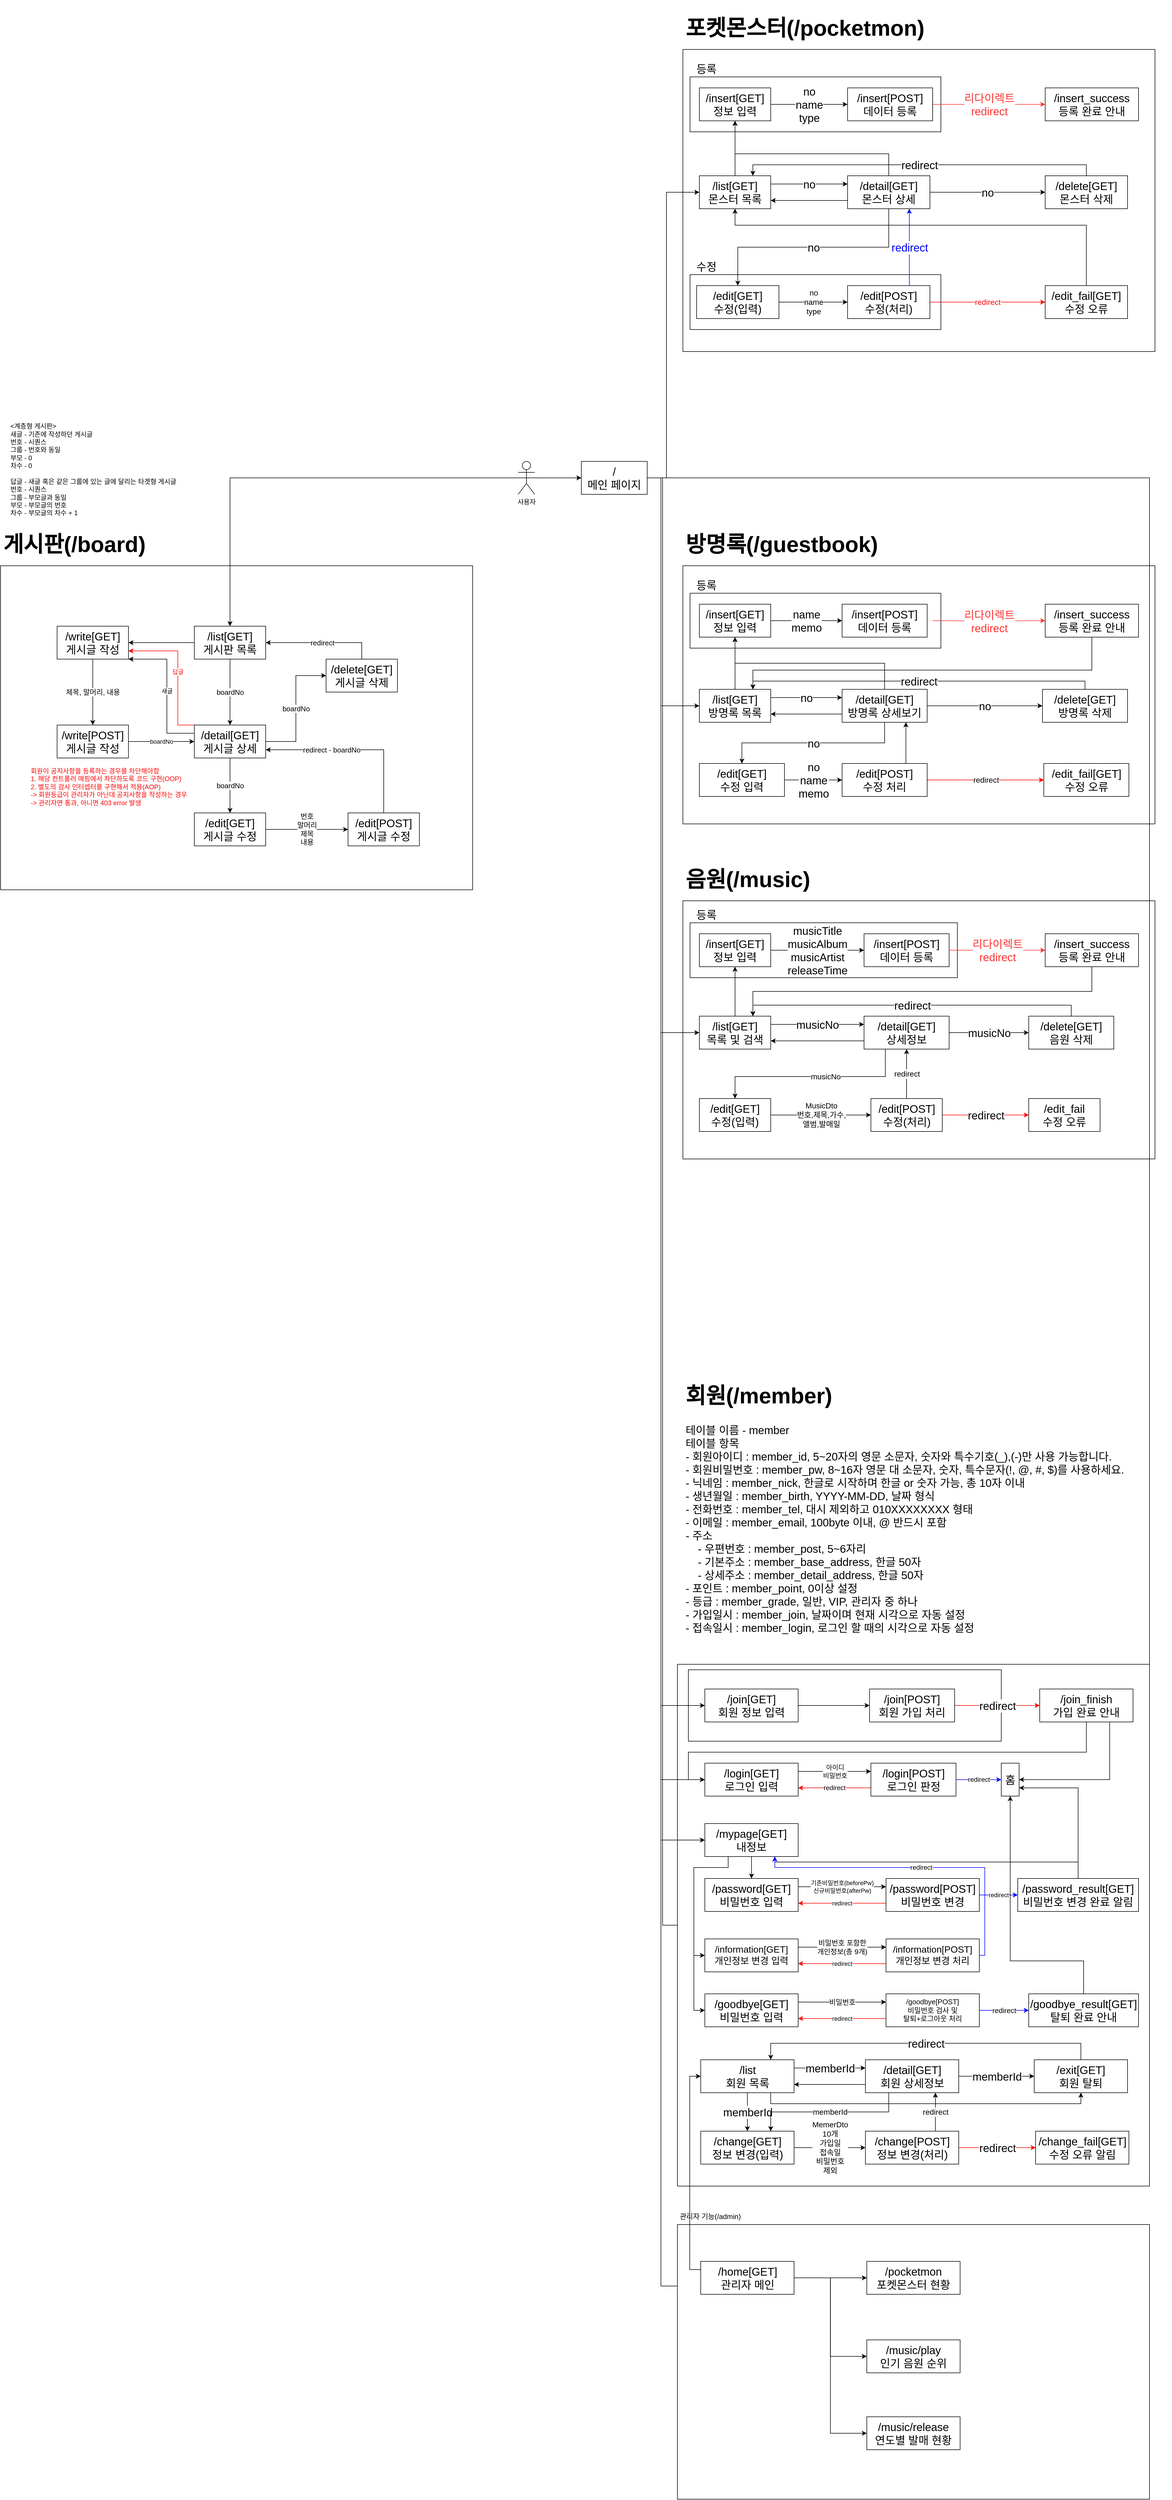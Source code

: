 <mxfile version="20.3.0" type="github" pages="3">
  <diagram id="O57XJA18-S0DsmIZMTSG" name="Flow">
    <mxGraphModel dx="2092" dy="1571" grid="1" gridSize="10" guides="1" tooltips="1" connect="1" arrows="1" fold="1" page="1" pageScale="1" pageWidth="827" pageHeight="1169" math="0" shadow="0">
      <root>
        <mxCell id="0" />
        <mxCell id="1" parent="0" />
        <mxCell id="XKzR3t1UuBaWKu46-JBd-1" value="" style="rounded=0;whiteSpace=wrap;html=1;fontSize=13;" parent="1" vertex="1">
          <mxGeometry x="-843" y="360" width="860" height="590" as="geometry" />
        </mxCell>
        <mxCell id="FwMJxgxvuYq8EWC6jKZR-33" value="" style="rounded=0;whiteSpace=wrap;html=1;fontSize=20;" parent="1" vertex="1">
          <mxGeometry x="390" y="2360" width="860" height="950" as="geometry" />
        </mxCell>
        <mxCell id="oXbdgaAhtaBAxmXEic1q-6" value="" style="rounded=0;whiteSpace=wrap;html=1;fontSize=20;" parent="1" vertex="1">
          <mxGeometry x="400" y="-580" width="860" height="550" as="geometry" />
        </mxCell>
        <mxCell id="WBeluj5auW7oqrWTnOyP-22" value="" style="rounded=0;whiteSpace=wrap;html=1;fontSize=20;" parent="1" vertex="1">
          <mxGeometry x="413" y="-170" width="457" height="100" as="geometry" />
        </mxCell>
        <mxCell id="FwMJxgxvuYq8EWC6jKZR-34" value="" style="rounded=0;whiteSpace=wrap;html=1;fontSize=20;" parent="1" vertex="1">
          <mxGeometry x="410" y="2370" width="570" height="130" as="geometry" />
        </mxCell>
        <mxCell id="FwMJxgxvuYq8EWC6jKZR-4" value="" style="rounded=0;whiteSpace=wrap;html=1;fontSize=20;" parent="1" vertex="1">
          <mxGeometry x="400" y="360" width="860" height="470" as="geometry" />
        </mxCell>
        <mxCell id="FwMJxgxvuYq8EWC6jKZR-5" value="" style="rounded=0;whiteSpace=wrap;html=1;fontSize=20;" parent="1" vertex="1">
          <mxGeometry x="413" y="410" width="457" height="100" as="geometry" />
        </mxCell>
        <mxCell id="FwMJxgxvuYq8EWC6jKZR-16" value="" style="rounded=0;whiteSpace=wrap;html=1;fontSize=20;" parent="1" vertex="1">
          <mxGeometry x="400" y="970" width="860" height="470" as="geometry" />
        </mxCell>
        <mxCell id="FwMJxgxvuYq8EWC6jKZR-17" value="" style="rounded=0;whiteSpace=wrap;html=1;fontSize=20;" parent="1" vertex="1">
          <mxGeometry x="413" y="1010" width="487" height="100" as="geometry" />
        </mxCell>
        <mxCell id="oXbdgaAhtaBAxmXEic1q-5" style="edgeStyle=orthogonalEdgeStyle;rounded=0;orthogonalLoop=1;jettySize=auto;html=1;exitX=0.5;exitY=0.5;exitDx=0;exitDy=0;exitPerimeter=0;entryX=0;entryY=0.5;entryDx=0;entryDy=0;fontSize=20;" parent="1" source="oXbdgaAhtaBAxmXEic1q-1" target="oXbdgaAhtaBAxmXEic1q-4" edge="1">
          <mxGeometry relative="1" as="geometry" />
        </mxCell>
        <mxCell id="XKzR3t1UuBaWKu46-JBd-4" style="edgeStyle=orthogonalEdgeStyle;rounded=0;orthogonalLoop=1;jettySize=auto;html=1;exitX=0.5;exitY=0.5;exitDx=0;exitDy=0;exitPerimeter=0;entryX=0.5;entryY=0;entryDx=0;entryDy=0;strokeColor=#000000;fontSize=13;" parent="1" source="oXbdgaAhtaBAxmXEic1q-1" target="XKzR3t1UuBaWKu46-JBd-3" edge="1">
          <mxGeometry relative="1" as="geometry" />
        </mxCell>
        <mxCell id="oXbdgaAhtaBAxmXEic1q-1" value="사용자" style="shape=umlActor;verticalLabelPosition=bottom;verticalAlign=top;html=1;outlineConnect=0;" parent="1" vertex="1">
          <mxGeometry x="100" y="170" width="30" height="60" as="geometry" />
        </mxCell>
        <mxCell id="oXbdgaAhtaBAxmXEic1q-9" value="" style="rounded=0;whiteSpace=wrap;html=1;fontSize=20;" parent="1" vertex="1">
          <mxGeometry x="413" y="-530" width="457" height="100" as="geometry" />
        </mxCell>
        <mxCell id="FwMJxgxvuYq8EWC6jKZR-35" style="edgeStyle=orthogonalEdgeStyle;rounded=0;orthogonalLoop=1;jettySize=auto;html=1;exitX=1;exitY=0.5;exitDx=0;exitDy=0;entryX=0;entryY=0.5;entryDx=0;entryDy=0;fontSize=20;fontColor=#000000;strokeColor=#000000;startArrow=none;" parent="1" source="FwMJxgxvuYq8EWC6jKZR-33" target="FwMJxgxvuYq8EWC6jKZR-29" edge="1">
          <mxGeometry relative="1" as="geometry">
            <Array as="points">
              <mxPoint x="1250" y="200" />
              <mxPoint x="360" y="200" />
              <mxPoint x="360" y="2435" />
            </Array>
          </mxGeometry>
        </mxCell>
        <mxCell id="tLdyOI6LnVIX3LAUtrd9-4" style="edgeStyle=orthogonalEdgeStyle;rounded=0;orthogonalLoop=1;jettySize=auto;html=1;exitX=1;exitY=0.5;exitDx=0;exitDy=0;entryX=0;entryY=0.5;entryDx=0;entryDy=0;" parent="1" source="oXbdgaAhtaBAxmXEic1q-4" target="tLdyOI6LnVIX3LAUtrd9-3" edge="1">
          <mxGeometry relative="1" as="geometry">
            <Array as="points">
              <mxPoint x="370" y="200" />
              <mxPoint x="370" y="-320" />
            </Array>
          </mxGeometry>
        </mxCell>
        <mxCell id="tLdyOI6LnVIX3LAUtrd9-6" style="edgeStyle=orthogonalEdgeStyle;rounded=0;orthogonalLoop=1;jettySize=auto;html=1;exitX=1;exitY=0.5;exitDx=0;exitDy=0;entryX=0;entryY=0.5;entryDx=0;entryDy=0;" parent="1" source="oXbdgaAhtaBAxmXEic1q-4" target="tLdyOI6LnVIX3LAUtrd9-5" edge="1">
          <mxGeometry relative="1" as="geometry">
            <Array as="points">
              <mxPoint x="360" y="200" />
              <mxPoint x="360" y="615" />
            </Array>
          </mxGeometry>
        </mxCell>
        <mxCell id="tLdyOI6LnVIX3LAUtrd9-12" style="edgeStyle=orthogonalEdgeStyle;rounded=0;orthogonalLoop=1;jettySize=auto;html=1;exitX=1;exitY=0.5;exitDx=0;exitDy=0;entryX=0;entryY=0.5;entryDx=0;entryDy=0;" parent="1" source="oXbdgaAhtaBAxmXEic1q-4" target="tLdyOI6LnVIX3LAUtrd9-11" edge="1">
          <mxGeometry relative="1" as="geometry">
            <Array as="points">
              <mxPoint x="360" y="200" />
              <mxPoint x="360" y="1210" />
            </Array>
          </mxGeometry>
        </mxCell>
        <mxCell id="xfxCMn-exnxIlFrXd_NS-2" style="edgeStyle=orthogonalEdgeStyle;rounded=0;orthogonalLoop=1;jettySize=auto;html=1;exitX=1;exitY=0.5;exitDx=0;exitDy=0;entryX=0;entryY=0.5;entryDx=0;entryDy=0;" parent="1" source="oXbdgaAhtaBAxmXEic1q-4" target="tLdyOI6LnVIX3LAUtrd9-1" edge="1">
          <mxGeometry relative="1" as="geometry">
            <Array as="points">
              <mxPoint x="360" y="200" />
              <mxPoint x="360" y="2570" />
            </Array>
          </mxGeometry>
        </mxCell>
        <mxCell id="xfxCMn-exnxIlFrXd_NS-3" style="edgeStyle=orthogonalEdgeStyle;rounded=0;orthogonalLoop=1;jettySize=auto;html=1;exitX=1;exitY=0.5;exitDx=0;exitDy=0;entryX=0;entryY=0.5;entryDx=0;entryDy=0;" parent="1" source="oXbdgaAhtaBAxmXEic1q-4" target="xfxCMn-exnxIlFrXd_NS-1" edge="1">
          <mxGeometry relative="1" as="geometry">
            <Array as="points">
              <mxPoint x="360" y="200" />
              <mxPoint x="360" y="2680" />
            </Array>
          </mxGeometry>
        </mxCell>
        <mxCell id="3MtBi7XmlANeMtxRmCWt-22" style="edgeStyle=orthogonalEdgeStyle;rounded=0;orthogonalLoop=1;jettySize=auto;html=1;exitX=1;exitY=0.5;exitDx=0;exitDy=0;entryX=0;entryY=0.75;entryDx=0;entryDy=0;strokeColor=#000000;fontSize=13;" parent="1" source="oXbdgaAhtaBAxmXEic1q-4" target="3MtBi7XmlANeMtxRmCWt-14" edge="1">
          <mxGeometry relative="1" as="geometry">
            <Array as="points">
              <mxPoint x="360" y="200" />
              <mxPoint x="360" y="3492" />
            </Array>
          </mxGeometry>
        </mxCell>
        <mxCell id="oXbdgaAhtaBAxmXEic1q-4" value="/&lt;br&gt;메인 페이지" style="rounded=0;whiteSpace=wrap;html=1;fontSize=20;" parent="1" vertex="1">
          <mxGeometry x="215" y="170" width="120" height="60" as="geometry" />
        </mxCell>
        <mxCell id="oXbdgaAhtaBAxmXEic1q-8" value="&lt;h1&gt;포켓몬스터(/pocketmon)&lt;/h1&gt;" style="text;html=1;strokeColor=none;fillColor=none;spacing=5;spacingTop=-20;whiteSpace=wrap;overflow=hidden;rounded=0;fontSize=20;" parent="1" vertex="1">
          <mxGeometry x="400" y="-660" width="560" height="80" as="geometry" />
        </mxCell>
        <mxCell id="oXbdgaAhtaBAxmXEic1q-10" value="등록" style="text;html=1;strokeColor=none;fillColor=none;align=center;verticalAlign=middle;whiteSpace=wrap;rounded=0;fontSize=20;" parent="1" vertex="1">
          <mxGeometry x="413" y="-560" width="60" height="30" as="geometry" />
        </mxCell>
        <mxCell id="oXbdgaAhtaBAxmXEic1q-14" value="no&lt;br&gt;name&lt;br&gt;type" style="edgeStyle=orthogonalEdgeStyle;rounded=0;orthogonalLoop=1;jettySize=auto;html=1;exitX=1;exitY=0.5;exitDx=0;exitDy=0;entryX=0;entryY=0.5;entryDx=0;entryDy=0;fontSize=20;" parent="1" source="oXbdgaAhtaBAxmXEic1q-12" target="oXbdgaAhtaBAxmXEic1q-13" edge="1">
          <mxGeometry relative="1" as="geometry" />
        </mxCell>
        <mxCell id="oXbdgaAhtaBAxmXEic1q-12" value="/insert[GET]&lt;br&gt;정보 입력" style="rounded=0;whiteSpace=wrap;html=1;fontSize=20;" parent="1" vertex="1">
          <mxGeometry x="430" y="-510" width="130" height="60" as="geometry" />
        </mxCell>
        <mxCell id="FwMJxgxvuYq8EWC6jKZR-2" value="리다이렉트&lt;br&gt;redirect" style="edgeStyle=orthogonalEdgeStyle;rounded=0;orthogonalLoop=1;jettySize=auto;html=1;exitX=1;exitY=0.5;exitDx=0;exitDy=0;entryX=0;entryY=0.5;entryDx=0;entryDy=0;fontSize=20;fillColor=#f8cecc;strokeColor=#FF3333;fontColor=#FF3333;" parent="1" source="oXbdgaAhtaBAxmXEic1q-13" target="FwMJxgxvuYq8EWC6jKZR-1" edge="1">
          <mxGeometry relative="1" as="geometry" />
        </mxCell>
        <mxCell id="oXbdgaAhtaBAxmXEic1q-13" value="/insert[POST]&lt;br&gt;데이터 등록" style="rounded=0;whiteSpace=wrap;html=1;fontSize=20;" parent="1" vertex="1">
          <mxGeometry x="700" y="-510" width="155" height="60" as="geometry" />
        </mxCell>
        <mxCell id="FwMJxgxvuYq8EWC6jKZR-1" value="/insert_success&lt;br&gt;등록 완료 안내" style="rounded=0;whiteSpace=wrap;html=1;fontSize=20;" parent="1" vertex="1">
          <mxGeometry x="1060" y="-510" width="170" height="60" as="geometry" />
        </mxCell>
        <mxCell id="FwMJxgxvuYq8EWC6jKZR-3" value="&lt;h1&gt;방명록(/guestbook)&lt;/h1&gt;" style="text;html=1;strokeColor=none;fillColor=none;spacing=5;spacingTop=-20;whiteSpace=wrap;overflow=hidden;rounded=0;fontSize=20;fontColor=#000000;" parent="1" vertex="1">
          <mxGeometry x="400" y="280" width="370" height="80" as="geometry" />
        </mxCell>
        <mxCell id="FwMJxgxvuYq8EWC6jKZR-6" value="등록" style="text;html=1;strokeColor=none;fillColor=none;align=center;verticalAlign=middle;whiteSpace=wrap;rounded=0;fontSize=20;" parent="1" vertex="1">
          <mxGeometry x="413" y="380" width="60" height="30" as="geometry" />
        </mxCell>
        <mxCell id="FwMJxgxvuYq8EWC6jKZR-7" value="name&lt;br&gt;memo" style="edgeStyle=orthogonalEdgeStyle;rounded=0;orthogonalLoop=1;jettySize=auto;html=1;exitX=1;exitY=0.5;exitDx=0;exitDy=0;fontSize=20;entryX=0;entryY=0.5;entryDx=0;entryDy=0;" parent="1" source="FwMJxgxvuYq8EWC6jKZR-8" target="FwMJxgxvuYq8EWC6jKZR-24" edge="1">
          <mxGeometry relative="1" as="geometry">
            <mxPoint x="700.0" y="460.0" as="targetPoint" />
          </mxGeometry>
        </mxCell>
        <mxCell id="FwMJxgxvuYq8EWC6jKZR-8" value="/insert[GET]&lt;br&gt;정보 입력" style="rounded=0;whiteSpace=wrap;html=1;fontSize=20;" parent="1" vertex="1">
          <mxGeometry x="430" y="430" width="130" height="60" as="geometry" />
        </mxCell>
        <mxCell id="FwMJxgxvuYq8EWC6jKZR-9" value="리다이렉트&lt;br&gt;redirect" style="edgeStyle=orthogonalEdgeStyle;rounded=0;orthogonalLoop=1;jettySize=auto;html=1;exitX=1;exitY=0.5;exitDx=0;exitDy=0;entryX=0;entryY=0.5;entryDx=0;entryDy=0;fontSize=20;fillColor=#f8cecc;strokeColor=#FF3333;fontColor=#FF3333;" parent="1" target="FwMJxgxvuYq8EWC6jKZR-10" edge="1">
          <mxGeometry relative="1" as="geometry">
            <mxPoint x="855" y="460.0" as="sourcePoint" />
          </mxGeometry>
        </mxCell>
        <mxCell id="tLdyOI6LnVIX3LAUtrd9-9" style="edgeStyle=orthogonalEdgeStyle;rounded=0;orthogonalLoop=1;jettySize=auto;html=1;exitX=0.5;exitY=1;exitDx=0;exitDy=0;entryX=0.75;entryY=0;entryDx=0;entryDy=0;" parent="1" source="FwMJxgxvuYq8EWC6jKZR-10" target="tLdyOI6LnVIX3LAUtrd9-5" edge="1">
          <mxGeometry relative="1" as="geometry">
            <Array as="points">
              <mxPoint x="1145" y="550" />
              <mxPoint x="528" y="550" />
            </Array>
          </mxGeometry>
        </mxCell>
        <mxCell id="FwMJxgxvuYq8EWC6jKZR-10" value="/insert_success&lt;br&gt;등록 완료 안내" style="rounded=0;whiteSpace=wrap;html=1;fontSize=20;" parent="1" vertex="1">
          <mxGeometry x="1060" y="430" width="170" height="60" as="geometry" />
        </mxCell>
        <mxCell id="FwMJxgxvuYq8EWC6jKZR-11" value="/insert[POST]&lt;br&gt;데이터 등록" style="rounded=0;whiteSpace=wrap;html=1;fontSize=20;" parent="1" vertex="1">
          <mxGeometry x="730" y="1030" width="155" height="60" as="geometry" />
        </mxCell>
        <mxCell id="FwMJxgxvuYq8EWC6jKZR-15" value="&lt;h1&gt;음원(/music)&lt;/h1&gt;" style="text;html=1;strokeColor=none;fillColor=none;spacing=5;spacingTop=-20;whiteSpace=wrap;overflow=hidden;rounded=0;fontSize=20;fontColor=#000000;" parent="1" vertex="1">
          <mxGeometry x="400" y="890" width="650" height="70" as="geometry" />
        </mxCell>
        <mxCell id="FwMJxgxvuYq8EWC6jKZR-18" value="등록" style="text;html=1;strokeColor=none;fillColor=none;align=center;verticalAlign=middle;whiteSpace=wrap;rounded=0;fontSize=20;" parent="1" vertex="1">
          <mxGeometry x="413" y="980" width="60" height="30" as="geometry" />
        </mxCell>
        <mxCell id="FwMJxgxvuYq8EWC6jKZR-19" value="musicTitle&lt;br&gt;musicAlbum&lt;br&gt;musicArtist&lt;br&gt;releaseTime" style="edgeStyle=orthogonalEdgeStyle;rounded=0;orthogonalLoop=1;jettySize=auto;html=1;exitX=1;exitY=0.5;exitDx=0;exitDy=0;fontSize=20;entryX=0;entryY=0.5;entryDx=0;entryDy=0;" parent="1" source="FwMJxgxvuYq8EWC6jKZR-20" target="FwMJxgxvuYq8EWC6jKZR-11" edge="1">
          <mxGeometry relative="1" as="geometry">
            <mxPoint x="710" y="1060" as="targetPoint" />
          </mxGeometry>
        </mxCell>
        <mxCell id="FwMJxgxvuYq8EWC6jKZR-20" value="/insert[GET]&lt;br&gt;정보 입력" style="rounded=0;whiteSpace=wrap;html=1;fontSize=20;" parent="1" vertex="1">
          <mxGeometry x="430" y="1030" width="130" height="60" as="geometry" />
        </mxCell>
        <mxCell id="FwMJxgxvuYq8EWC6jKZR-21" value="리다이렉트&lt;br&gt;redirect" style="edgeStyle=orthogonalEdgeStyle;rounded=0;orthogonalLoop=1;jettySize=auto;html=1;entryX=0;entryY=0.5;entryDx=0;entryDy=0;fontSize=20;fillColor=#f8cecc;strokeColor=#FF3333;fontColor=#FF3333;exitX=1;exitY=0.5;exitDx=0;exitDy=0;" parent="1" source="FwMJxgxvuYq8EWC6jKZR-11" target="FwMJxgxvuYq8EWC6jKZR-22" edge="1">
          <mxGeometry relative="1" as="geometry">
            <mxPoint x="900" y="1060" as="sourcePoint" />
          </mxGeometry>
        </mxCell>
        <mxCell id="tLdyOI6LnVIX3LAUtrd9-14" style="edgeStyle=orthogonalEdgeStyle;rounded=0;orthogonalLoop=1;jettySize=auto;html=1;exitX=0.5;exitY=1;exitDx=0;exitDy=0;entryX=0.75;entryY=0;entryDx=0;entryDy=0;" parent="1" source="FwMJxgxvuYq8EWC6jKZR-22" target="tLdyOI6LnVIX3LAUtrd9-11" edge="1">
          <mxGeometry relative="1" as="geometry" />
        </mxCell>
        <mxCell id="FwMJxgxvuYq8EWC6jKZR-22" value="/insert_success&lt;br&gt;등록 완료 안내" style="rounded=0;whiteSpace=wrap;html=1;fontSize=20;" parent="1" vertex="1">
          <mxGeometry x="1060" y="1030" width="170" height="60" as="geometry" />
        </mxCell>
        <mxCell id="FwMJxgxvuYq8EWC6jKZR-24" value="/insert[POST]&lt;br&gt;데이터 등록" style="rounded=0;whiteSpace=wrap;html=1;fontSize=20;" parent="1" vertex="1">
          <mxGeometry x="690" y="430" width="155" height="60" as="geometry" />
        </mxCell>
        <mxCell id="FwMJxgxvuYq8EWC6jKZR-27" value="&lt;h1&gt;회원(/member)&lt;/h1&gt;&lt;div&gt;테이블 이름 - member&lt;/div&gt;&lt;div&gt;테이블 항목&lt;/div&gt;&lt;div&gt;- 회원아이디 : member_id, 5~20자의 영문 소문자, 숫자와 특수기호(_),(-)만 사용 가능합니다.&lt;/div&gt;&lt;div&gt;- 회원비밀번호 : member_pw, 8~16자 영문 대 소문자, 숫자, 특수문자(!, @, #, $)를 사용하세요.&lt;/div&gt;&lt;div&gt;- 닉네임 : member_nick, 한글로 시작하며 한글 or 숫자 가능, 총 10자 이내&lt;/div&gt;&lt;div&gt;- 생년월일 : member_birth, YYYY-MM-DD, 날짜 형식&lt;/div&gt;&lt;div&gt;- 전화번호 : member_tel, 대시 제외하고 010XXXXXXXX 형태&lt;/div&gt;&lt;div&gt;- 이메일 : member_email, 100byte 이내, @ 반드시 포함&lt;/div&gt;&lt;div&gt;- 주소&lt;/div&gt;&lt;div&gt;&amp;nbsp; &amp;nbsp; - 우편번호 : member_post, 5~6자리&lt;/div&gt;&lt;div&gt;&amp;nbsp; &amp;nbsp; - 기본주소 : member_base_address, 한글 50자&lt;/div&gt;&lt;div&gt;&amp;nbsp; &amp;nbsp; - 상세주소 : member_detail_address, 한글 50자&lt;/div&gt;&lt;div&gt;- 포인트 : member_point, 0이상 설정&lt;/div&gt;&lt;div&gt;- 등급 : member_grade, 일반, VIP, 관리자 중 하나&lt;/div&gt;&lt;div&gt;- 가입일시 : member_join, 날짜이며 현재 시각으로 자동 설정&lt;/div&gt;&lt;div&gt;- 접속일시 : member_login, 로그인 할 때의 시각으로 자동 설정&lt;/div&gt;" style="text;html=1;strokeColor=none;fillColor=none;spacing=5;spacingTop=-20;whiteSpace=wrap;overflow=hidden;rounded=0;fontSize=20;fontColor=#000000;" parent="1" vertex="1">
          <mxGeometry x="400" y="1830" width="890" height="510" as="geometry" />
        </mxCell>
        <mxCell id="FwMJxgxvuYq8EWC6jKZR-32" value="redirect" style="edgeStyle=orthogonalEdgeStyle;rounded=0;orthogonalLoop=1;jettySize=auto;html=1;exitX=1;exitY=0.5;exitDx=0;exitDy=0;entryX=0;entryY=0.5;entryDx=0;entryDy=0;fontSize=20;fontColor=#000000;strokeColor=#FF0000;" parent="1" source="FwMJxgxvuYq8EWC6jKZR-28" target="FwMJxgxvuYq8EWC6jKZR-30" edge="1">
          <mxGeometry relative="1" as="geometry" />
        </mxCell>
        <mxCell id="FwMJxgxvuYq8EWC6jKZR-28" value="/join[POST]&lt;br&gt;회원 가입 처리" style="rounded=0;whiteSpace=wrap;html=1;fontSize=20;" parent="1" vertex="1">
          <mxGeometry x="740" y="2405" width="155" height="60" as="geometry" />
        </mxCell>
        <mxCell id="FwMJxgxvuYq8EWC6jKZR-31" style="edgeStyle=orthogonalEdgeStyle;rounded=0;orthogonalLoop=1;jettySize=auto;html=1;exitX=1;exitY=0.5;exitDx=0;exitDy=0;entryX=0;entryY=0.5;entryDx=0;entryDy=0;fontSize=20;fontColor=#000000;strokeColor=#000000;" parent="1" source="FwMJxgxvuYq8EWC6jKZR-29" target="FwMJxgxvuYq8EWC6jKZR-28" edge="1">
          <mxGeometry relative="1" as="geometry" />
        </mxCell>
        <mxCell id="FwMJxgxvuYq8EWC6jKZR-29" value="/join[GET]&lt;br&gt;회원 정보 입력" style="rounded=0;whiteSpace=wrap;html=1;fontSize=20;" parent="1" vertex="1">
          <mxGeometry x="440" y="2405" width="170" height="60" as="geometry" />
        </mxCell>
        <mxCell id="tLdyOI6LnVIX3LAUtrd9-2" style="edgeStyle=orthogonalEdgeStyle;rounded=0;orthogonalLoop=1;jettySize=auto;html=1;exitX=0.5;exitY=1;exitDx=0;exitDy=0;entryX=0;entryY=0.5;entryDx=0;entryDy=0;" parent="1" source="FwMJxgxvuYq8EWC6jKZR-30" target="tLdyOI6LnVIX3LAUtrd9-1" edge="1">
          <mxGeometry relative="1" as="geometry">
            <Array as="points">
              <mxPoint x="1135" y="2520" />
              <mxPoint x="410" y="2520" />
              <mxPoint x="410" y="2570" />
            </Array>
          </mxGeometry>
        </mxCell>
        <mxCell id="4kPrAsWvDnDaGXvPXhxw-1" style="edgeStyle=orthogonalEdgeStyle;rounded=0;orthogonalLoop=1;jettySize=auto;html=1;exitX=0.75;exitY=1;exitDx=0;exitDy=0;entryX=1;entryY=0.5;entryDx=0;entryDy=0;" parent="1" source="FwMJxgxvuYq8EWC6jKZR-30" target="WBeluj5auW7oqrWTnOyP-70" edge="1">
          <mxGeometry relative="1" as="geometry" />
        </mxCell>
        <mxCell id="FwMJxgxvuYq8EWC6jKZR-30" value="/join_finish&lt;br&gt;가입 완료 안내" style="rounded=0;whiteSpace=wrap;html=1;fontSize=20;" parent="1" vertex="1">
          <mxGeometry x="1050" y="2405" width="170" height="60" as="geometry" />
        </mxCell>
        <mxCell id="WBeluj5auW7oqrWTnOyP-68" value="아이디&lt;br style=&quot;font-size: 12px;&quot;&gt;비밀번호" style="edgeStyle=orthogonalEdgeStyle;rounded=0;orthogonalLoop=1;jettySize=auto;html=1;exitX=1;exitY=0.25;exitDx=0;exitDy=0;entryX=0;entryY=0.25;entryDx=0;entryDy=0;strokeColor=#000000;fontSize=12;fontColor=#000000;" parent="1" source="tLdyOI6LnVIX3LAUtrd9-1" target="WBeluj5auW7oqrWTnOyP-67" edge="1">
          <mxGeometry relative="1" as="geometry" />
        </mxCell>
        <mxCell id="tLdyOI6LnVIX3LAUtrd9-1" value="/login[GET]&lt;br&gt;로그인 입력" style="rounded=0;whiteSpace=wrap;html=1;fontSize=20;" parent="1" vertex="1">
          <mxGeometry x="440" y="2540" width="170" height="60" as="geometry" />
        </mxCell>
        <mxCell id="WBeluj5auW7oqrWTnOyP-1" style="edgeStyle=orthogonalEdgeStyle;rounded=0;orthogonalLoop=1;jettySize=auto;html=1;exitX=0.5;exitY=0;exitDx=0;exitDy=0;entryX=0.5;entryY=1;entryDx=0;entryDy=0;" parent="1" source="tLdyOI6LnVIX3LAUtrd9-3" target="oXbdgaAhtaBAxmXEic1q-12" edge="1">
          <mxGeometry relative="1" as="geometry" />
        </mxCell>
        <mxCell id="WBeluj5auW7oqrWTnOyP-3" value="no" style="edgeStyle=orthogonalEdgeStyle;rounded=0;orthogonalLoop=1;jettySize=auto;html=1;fontSize=20;exitX=1;exitY=0.25;exitDx=0;exitDy=0;entryX=0;entryY=0.25;entryDx=0;entryDy=0;" parent="1" source="tLdyOI6LnVIX3LAUtrd9-3" target="WBeluj5auW7oqrWTnOyP-2" edge="1">
          <mxGeometry relative="1" as="geometry" />
        </mxCell>
        <mxCell id="tLdyOI6LnVIX3LAUtrd9-3" value="/list[GET]&lt;br&gt;몬스터 목록" style="rounded=0;whiteSpace=wrap;html=1;fontSize=20;" parent="1" vertex="1">
          <mxGeometry x="430" y="-350" width="130" height="60" as="geometry" />
        </mxCell>
        <mxCell id="tLdyOI6LnVIX3LAUtrd9-7" style="edgeStyle=orthogonalEdgeStyle;rounded=0;orthogonalLoop=1;jettySize=auto;html=1;exitX=0.5;exitY=0;exitDx=0;exitDy=0;entryX=0.5;entryY=1;entryDx=0;entryDy=0;" parent="1" source="tLdyOI6LnVIX3LAUtrd9-5" target="FwMJxgxvuYq8EWC6jKZR-8" edge="1">
          <mxGeometry relative="1" as="geometry" />
        </mxCell>
        <mxCell id="WBeluj5auW7oqrWTnOyP-8" value="no" style="edgeStyle=orthogonalEdgeStyle;rounded=0;orthogonalLoop=1;jettySize=auto;html=1;exitX=1;exitY=0.25;exitDx=0;exitDy=0;entryX=0;entryY=0.25;entryDx=0;entryDy=0;fontSize=20;" parent="1" source="tLdyOI6LnVIX3LAUtrd9-5" target="WBeluj5auW7oqrWTnOyP-7" edge="1">
          <mxGeometry relative="1" as="geometry" />
        </mxCell>
        <mxCell id="tLdyOI6LnVIX3LAUtrd9-5" value="/list[GET]&lt;br&gt;방명록 목록" style="rounded=0;whiteSpace=wrap;html=1;fontSize=20;" parent="1" vertex="1">
          <mxGeometry x="430" y="585" width="130" height="60" as="geometry" />
        </mxCell>
        <mxCell id="tLdyOI6LnVIX3LAUtrd9-13" style="edgeStyle=orthogonalEdgeStyle;rounded=0;orthogonalLoop=1;jettySize=auto;html=1;exitX=0.5;exitY=0;exitDx=0;exitDy=0;entryX=0.5;entryY=1;entryDx=0;entryDy=0;" parent="1" source="tLdyOI6LnVIX3LAUtrd9-11" target="FwMJxgxvuYq8EWC6jKZR-20" edge="1">
          <mxGeometry relative="1" as="geometry" />
        </mxCell>
        <mxCell id="WBeluj5auW7oqrWTnOyP-12" value="musicNo" style="edgeStyle=orthogonalEdgeStyle;rounded=0;orthogonalLoop=1;jettySize=auto;html=1;exitX=1;exitY=0.25;exitDx=0;exitDy=0;entryX=0;entryY=0.25;entryDx=0;entryDy=0;fontSize=20;" parent="1" source="tLdyOI6LnVIX3LAUtrd9-11" target="WBeluj5auW7oqrWTnOyP-11" edge="1">
          <mxGeometry relative="1" as="geometry" />
        </mxCell>
        <mxCell id="tLdyOI6LnVIX3LAUtrd9-11" value="/list[GET]&lt;br&gt;목록 및 검색" style="rounded=0;whiteSpace=wrap;html=1;fontSize=20;" parent="1" vertex="1">
          <mxGeometry x="430" y="1180" width="130" height="60" as="geometry" />
        </mxCell>
        <mxCell id="WBeluj5auW7oqrWTnOyP-15" value="memberId" style="edgeStyle=orthogonalEdgeStyle;rounded=0;orthogonalLoop=1;jettySize=auto;html=1;exitX=1;exitY=0.25;exitDx=0;exitDy=0;entryX=0;entryY=0.25;entryDx=0;entryDy=0;fontSize=20;" parent="1" source="tLdyOI6LnVIX3LAUtrd9-15" target="WBeluj5auW7oqrWTnOyP-14" edge="1">
          <mxGeometry relative="1" as="geometry" />
        </mxCell>
        <mxCell id="WBeluj5auW7oqrWTnOyP-51" value="memberId" style="edgeStyle=orthogonalEdgeStyle;rounded=0;orthogonalLoop=1;jettySize=auto;html=1;exitX=0.5;exitY=1;exitDx=0;exitDy=0;entryX=0.5;entryY=0;entryDx=0;entryDy=0;strokeColor=#000000;fontSize=20;fontColor=#000000;" parent="1" source="tLdyOI6LnVIX3LAUtrd9-15" target="WBeluj5auW7oqrWTnOyP-39" edge="1">
          <mxGeometry relative="1" as="geometry" />
        </mxCell>
        <mxCell id="WBeluj5auW7oqrWTnOyP-66" style="edgeStyle=orthogonalEdgeStyle;rounded=0;orthogonalLoop=1;jettySize=auto;html=1;exitX=0.75;exitY=1;exitDx=0;exitDy=0;entryX=0.5;entryY=1;entryDx=0;entryDy=0;strokeColor=#000000;fontSize=20;fontColor=#000000;" parent="1" source="tLdyOI6LnVIX3LAUtrd9-15" target="WBeluj5auW7oqrWTnOyP-62" edge="1">
          <mxGeometry relative="1" as="geometry" />
        </mxCell>
        <mxCell id="tLdyOI6LnVIX3LAUtrd9-15" value="/list&lt;br&gt;회원 목록" style="rounded=0;whiteSpace=wrap;html=1;fontSize=20;" parent="1" vertex="1">
          <mxGeometry x="432.5" y="3080" width="170" height="60" as="geometry" />
        </mxCell>
        <mxCell id="WBeluj5auW7oqrWTnOyP-4" style="edgeStyle=orthogonalEdgeStyle;rounded=0;orthogonalLoop=1;jettySize=auto;html=1;exitX=0.5;exitY=0;exitDx=0;exitDy=0;entryX=0.5;entryY=1;entryDx=0;entryDy=0;fontSize=20;" parent="1" source="WBeluj5auW7oqrWTnOyP-2" target="oXbdgaAhtaBAxmXEic1q-12" edge="1">
          <mxGeometry relative="1" as="geometry">
            <Array as="points">
              <mxPoint x="775" y="-390" />
              <mxPoint x="495" y="-390" />
            </Array>
          </mxGeometry>
        </mxCell>
        <mxCell id="WBeluj5auW7oqrWTnOyP-6" style="edgeStyle=orthogonalEdgeStyle;rounded=0;orthogonalLoop=1;jettySize=auto;html=1;exitX=0;exitY=0.75;exitDx=0;exitDy=0;entryX=1;entryY=0.75;entryDx=0;entryDy=0;fontSize=20;" parent="1" source="WBeluj5auW7oqrWTnOyP-2" target="tLdyOI6LnVIX3LAUtrd9-3" edge="1">
          <mxGeometry relative="1" as="geometry" />
        </mxCell>
        <mxCell id="WBeluj5auW7oqrWTnOyP-19" value="no" style="edgeStyle=orthogonalEdgeStyle;rounded=0;orthogonalLoop=1;jettySize=auto;html=1;exitX=0.5;exitY=1;exitDx=0;exitDy=0;entryX=0.5;entryY=0;entryDx=0;entryDy=0;fontSize=20;" parent="1" source="WBeluj5auW7oqrWTnOyP-2" target="WBeluj5auW7oqrWTnOyP-17" edge="1">
          <mxGeometry relative="1" as="geometry" />
        </mxCell>
        <mxCell id="WBeluj5auW7oqrWTnOyP-53" value="no" style="edgeStyle=orthogonalEdgeStyle;rounded=0;orthogonalLoop=1;jettySize=auto;html=1;strokeColor=#000000;fontSize=20;fontColor=#000000;" parent="1" source="WBeluj5auW7oqrWTnOyP-2" target="WBeluj5auW7oqrWTnOyP-52" edge="1">
          <mxGeometry relative="1" as="geometry" />
        </mxCell>
        <mxCell id="WBeluj5auW7oqrWTnOyP-2" value="/detail[GET]&lt;br&gt;몬스터 상세" style="rounded=0;whiteSpace=wrap;html=1;fontSize=20;" parent="1" vertex="1">
          <mxGeometry x="700" y="-350" width="150" height="60" as="geometry" />
        </mxCell>
        <mxCell id="WBeluj5auW7oqrWTnOyP-9" style="edgeStyle=orthogonalEdgeStyle;rounded=0;orthogonalLoop=1;jettySize=auto;html=1;exitX=0.5;exitY=0;exitDx=0;exitDy=0;entryX=0.5;entryY=1;entryDx=0;entryDy=0;fontSize=20;" parent="1" source="WBeluj5auW7oqrWTnOyP-7" target="FwMJxgxvuYq8EWC6jKZR-8" edge="1">
          <mxGeometry relative="1" as="geometry" />
        </mxCell>
        <mxCell id="WBeluj5auW7oqrWTnOyP-10" style="edgeStyle=orthogonalEdgeStyle;rounded=0;orthogonalLoop=1;jettySize=auto;html=1;exitX=0;exitY=0.75;exitDx=0;exitDy=0;entryX=1;entryY=0.75;entryDx=0;entryDy=0;fontSize=20;" parent="1" source="WBeluj5auW7oqrWTnOyP-7" target="tLdyOI6LnVIX3LAUtrd9-5" edge="1">
          <mxGeometry relative="1" as="geometry" />
        </mxCell>
        <mxCell id="WBeluj5auW7oqrWTnOyP-30" value="no" style="edgeStyle=orthogonalEdgeStyle;rounded=0;orthogonalLoop=1;jettySize=auto;html=1;exitX=0.5;exitY=1;exitDx=0;exitDy=0;entryX=0.5;entryY=0;entryDx=0;entryDy=0;strokeColor=#000000;fontSize=20;fontColor=#000000;" parent="1" source="WBeluj5auW7oqrWTnOyP-7" target="WBeluj5auW7oqrWTnOyP-28" edge="1">
          <mxGeometry relative="1" as="geometry" />
        </mxCell>
        <mxCell id="WBeluj5auW7oqrWTnOyP-57" value="no" style="edgeStyle=orthogonalEdgeStyle;rounded=0;orthogonalLoop=1;jettySize=auto;html=1;exitX=1;exitY=0.5;exitDx=0;exitDy=0;entryX=0;entryY=0.5;entryDx=0;entryDy=0;strokeColor=#000000;fontSize=20;fontColor=#000000;" parent="1" source="WBeluj5auW7oqrWTnOyP-7" target="WBeluj5auW7oqrWTnOyP-56" edge="1">
          <mxGeometry relative="1" as="geometry" />
        </mxCell>
        <mxCell id="WBeluj5auW7oqrWTnOyP-7" value="/detail[GET]&lt;br&gt;방명록 상세보기" style="rounded=0;whiteSpace=wrap;html=1;fontSize=20;" parent="1" vertex="1">
          <mxGeometry x="690" y="585" width="155" height="60" as="geometry" />
        </mxCell>
        <mxCell id="WBeluj5auW7oqrWTnOyP-13" style="edgeStyle=orthogonalEdgeStyle;rounded=0;orthogonalLoop=1;jettySize=auto;html=1;exitX=0;exitY=0.75;exitDx=0;exitDy=0;entryX=1;entryY=0.75;entryDx=0;entryDy=0;fontSize=20;" parent="1" source="WBeluj5auW7oqrWTnOyP-11" target="tLdyOI6LnVIX3LAUtrd9-11" edge="1">
          <mxGeometry relative="1" as="geometry" />
        </mxCell>
        <mxCell id="WBeluj5auW7oqrWTnOyP-38" value="musicNo" style="edgeStyle=orthogonalEdgeStyle;rounded=0;orthogonalLoop=1;jettySize=auto;html=1;exitX=0.25;exitY=1;exitDx=0;exitDy=0;entryX=0.5;entryY=0;entryDx=0;entryDy=0;strokeColor=#000000;fontSize=14;fontColor=#000000;" parent="1" source="WBeluj5auW7oqrWTnOyP-11" target="WBeluj5auW7oqrWTnOyP-34" edge="1">
          <mxGeometry x="-0.127" relative="1" as="geometry">
            <Array as="points">
              <mxPoint x="769" y="1290" />
              <mxPoint x="495" y="1290" />
            </Array>
            <mxPoint as="offset" />
          </mxGeometry>
        </mxCell>
        <mxCell id="WBeluj5auW7oqrWTnOyP-60" value="musicNo" style="edgeStyle=orthogonalEdgeStyle;rounded=0;orthogonalLoop=1;jettySize=auto;html=1;exitX=1;exitY=0.5;exitDx=0;exitDy=0;entryX=0;entryY=0.5;entryDx=0;entryDy=0;strokeColor=#000000;fontSize=20;fontColor=#000000;" parent="1" source="WBeluj5auW7oqrWTnOyP-11" target="WBeluj5auW7oqrWTnOyP-59" edge="1">
          <mxGeometry relative="1" as="geometry" />
        </mxCell>
        <mxCell id="WBeluj5auW7oqrWTnOyP-11" value="/detail[GET]&lt;br&gt;상세정보" style="rounded=0;whiteSpace=wrap;html=1;fontSize=20;" parent="1" vertex="1">
          <mxGeometry x="730" y="1180" width="155" height="60" as="geometry" />
        </mxCell>
        <mxCell id="WBeluj5auW7oqrWTnOyP-16" style="edgeStyle=orthogonalEdgeStyle;rounded=0;orthogonalLoop=1;jettySize=auto;html=1;exitX=0;exitY=0.75;exitDx=0;exitDy=0;entryX=1;entryY=0.75;entryDx=0;entryDy=0;fontSize=20;" parent="1" source="WBeluj5auW7oqrWTnOyP-14" target="tLdyOI6LnVIX3LAUtrd9-15" edge="1">
          <mxGeometry relative="1" as="geometry" />
        </mxCell>
        <mxCell id="WBeluj5auW7oqrWTnOyP-43" value="memberId" style="edgeStyle=orthogonalEdgeStyle;rounded=0;orthogonalLoop=1;jettySize=auto;html=1;exitX=0.25;exitY=1;exitDx=0;exitDy=0;entryX=0.75;entryY=0;entryDx=0;entryDy=0;strokeColor=#000000;fontSize=14;fontColor=#000000;" parent="1" source="WBeluj5auW7oqrWTnOyP-14" target="WBeluj5auW7oqrWTnOyP-39" edge="1">
          <mxGeometry relative="1" as="geometry" />
        </mxCell>
        <mxCell id="WBeluj5auW7oqrWTnOyP-63" value="memberId" style="edgeStyle=orthogonalEdgeStyle;rounded=0;orthogonalLoop=1;jettySize=auto;html=1;exitX=1;exitY=0.5;exitDx=0;exitDy=0;entryX=0;entryY=0.5;entryDx=0;entryDy=0;strokeColor=#000000;fontSize=20;fontColor=#000000;" parent="1" source="WBeluj5auW7oqrWTnOyP-14" target="WBeluj5auW7oqrWTnOyP-62" edge="1">
          <mxGeometry relative="1" as="geometry" />
        </mxCell>
        <mxCell id="WBeluj5auW7oqrWTnOyP-14" value="/detail[GET]&lt;br&gt;회원 상세정보" style="rounded=0;whiteSpace=wrap;html=1;fontSize=20;" parent="1" vertex="1">
          <mxGeometry x="732.5" y="3080" width="170" height="60" as="geometry" />
        </mxCell>
        <mxCell id="WBeluj5auW7oqrWTnOyP-20" value="no&lt;br style=&quot;font-size: 14px;&quot;&gt;name&lt;br style=&quot;font-size: 14px;&quot;&gt;type" style="edgeStyle=orthogonalEdgeStyle;rounded=0;orthogonalLoop=1;jettySize=auto;html=1;exitX=1;exitY=0.5;exitDx=0;exitDy=0;entryX=0;entryY=0.5;entryDx=0;entryDy=0;fontSize=14;" parent="1" source="WBeluj5auW7oqrWTnOyP-17" target="WBeluj5auW7oqrWTnOyP-18" edge="1">
          <mxGeometry relative="1" as="geometry" />
        </mxCell>
        <mxCell id="WBeluj5auW7oqrWTnOyP-17" value="/edit[GET]&lt;br&gt;수정(입력)" style="rounded=0;whiteSpace=wrap;html=1;fontSize=20;" parent="1" vertex="1">
          <mxGeometry x="425" y="-150" width="150" height="60" as="geometry" />
        </mxCell>
        <mxCell id="WBeluj5auW7oqrWTnOyP-21" value="redirect" style="edgeStyle=orthogonalEdgeStyle;rounded=0;orthogonalLoop=1;jettySize=auto;html=1;exitX=0.75;exitY=0;exitDx=0;exitDy=0;entryX=0.75;entryY=1;entryDx=0;entryDy=0;fontSize=20;fillColor=#f8cecc;strokeColor=#0000FF;fontColor=#0000FF;" parent="1" source="WBeluj5auW7oqrWTnOyP-18" target="WBeluj5auW7oqrWTnOyP-2" edge="1">
          <mxGeometry relative="1" as="geometry" />
        </mxCell>
        <mxCell id="WBeluj5auW7oqrWTnOyP-26" value="redirect" style="edgeStyle=orthogonalEdgeStyle;rounded=0;orthogonalLoop=1;jettySize=auto;html=1;strokeColor=#FF0000;fontSize=14;fontColor=#FF0000;" parent="1" source="WBeluj5auW7oqrWTnOyP-18" target="WBeluj5auW7oqrWTnOyP-25" edge="1">
          <mxGeometry relative="1" as="geometry" />
        </mxCell>
        <mxCell id="WBeluj5auW7oqrWTnOyP-18" value="/edit[POST]&lt;br&gt;수정(처리)" style="rounded=0;whiteSpace=wrap;html=1;fontSize=20;" parent="1" vertex="1">
          <mxGeometry x="700" y="-150" width="150" height="60" as="geometry" />
        </mxCell>
        <mxCell id="WBeluj5auW7oqrWTnOyP-23" value="수정" style="text;html=1;strokeColor=none;fillColor=none;align=center;verticalAlign=middle;whiteSpace=wrap;rounded=0;fontSize=20;" parent="1" vertex="1">
          <mxGeometry x="413" y="-200" width="60" height="30" as="geometry" />
        </mxCell>
        <mxCell id="WBeluj5auW7oqrWTnOyP-27" style="edgeStyle=orthogonalEdgeStyle;rounded=0;orthogonalLoop=1;jettySize=auto;html=1;exitX=0.5;exitY=0;exitDx=0;exitDy=0;entryX=0.5;entryY=1;entryDx=0;entryDy=0;strokeColor=#000000;fontSize=14;fontColor=#000000;" parent="1" source="WBeluj5auW7oqrWTnOyP-25" target="tLdyOI6LnVIX3LAUtrd9-3" edge="1">
          <mxGeometry relative="1" as="geometry">
            <Array as="points">
              <mxPoint x="1135" y="-260" />
              <mxPoint x="495" y="-260" />
            </Array>
          </mxGeometry>
        </mxCell>
        <mxCell id="WBeluj5auW7oqrWTnOyP-25" value="/edit_fail[GET]&lt;br&gt;수정 오류" style="rounded=0;whiteSpace=wrap;html=1;fontSize=20;" parent="1" vertex="1">
          <mxGeometry x="1060" y="-150" width="150" height="60" as="geometry" />
        </mxCell>
        <mxCell id="WBeluj5auW7oqrWTnOyP-31" value="no&lt;br style=&quot;font-size: 20px;&quot;&gt;name&lt;br style=&quot;font-size: 20px;&quot;&gt;memo" style="edgeStyle=orthogonalEdgeStyle;rounded=0;orthogonalLoop=1;jettySize=auto;html=1;exitX=1;exitY=0.5;exitDx=0;exitDy=0;entryX=0;entryY=0.5;entryDx=0;entryDy=0;strokeColor=#000000;fontSize=20;fontColor=#000000;" parent="1" source="WBeluj5auW7oqrWTnOyP-28" target="WBeluj5auW7oqrWTnOyP-29" edge="1">
          <mxGeometry relative="1" as="geometry" />
        </mxCell>
        <mxCell id="WBeluj5auW7oqrWTnOyP-28" value="/edit[GET]&lt;br&gt;수정 입력" style="rounded=0;whiteSpace=wrap;html=1;fontSize=20;" parent="1" vertex="1">
          <mxGeometry x="430" y="720" width="155" height="60" as="geometry" />
        </mxCell>
        <mxCell id="WBeluj5auW7oqrWTnOyP-32" style="edgeStyle=orthogonalEdgeStyle;rounded=0;orthogonalLoop=1;jettySize=auto;html=1;exitX=0.75;exitY=0;exitDx=0;exitDy=0;entryX=0.75;entryY=1;entryDx=0;entryDy=0;strokeColor=#000000;fontSize=14;fontColor=#000000;" parent="1" source="WBeluj5auW7oqrWTnOyP-29" target="WBeluj5auW7oqrWTnOyP-7" edge="1">
          <mxGeometry relative="1" as="geometry" />
        </mxCell>
        <mxCell id="WBeluj5auW7oqrWTnOyP-45" value="redirect" style="edgeStyle=orthogonalEdgeStyle;rounded=0;orthogonalLoop=1;jettySize=auto;html=1;exitX=1;exitY=0.5;exitDx=0;exitDy=0;entryX=0;entryY=0.5;entryDx=0;entryDy=0;strokeColor=#FF0000;fontSize=14;fontColor=#000000;fillColor=#f8cecc;" parent="1" source="WBeluj5auW7oqrWTnOyP-29" target="WBeluj5auW7oqrWTnOyP-44" edge="1">
          <mxGeometry relative="1" as="geometry" />
        </mxCell>
        <mxCell id="WBeluj5auW7oqrWTnOyP-29" value="/edit[POST]&lt;br&gt;수정 처리" style="rounded=0;whiteSpace=wrap;html=1;fontSize=20;" parent="1" vertex="1">
          <mxGeometry x="690" y="720" width="155" height="60" as="geometry" />
        </mxCell>
        <mxCell id="WBeluj5auW7oqrWTnOyP-36" value="MusicDto&lt;br&gt;번호,제목,가수,&lt;br&gt;앨범,발매일" style="edgeStyle=orthogonalEdgeStyle;rounded=0;orthogonalLoop=1;jettySize=auto;html=1;exitX=1;exitY=0.5;exitDx=0;exitDy=0;entryX=0;entryY=0.5;entryDx=0;entryDy=0;strokeColor=#000000;fontSize=14;fontColor=#000000;" parent="1" source="WBeluj5auW7oqrWTnOyP-34" target="WBeluj5auW7oqrWTnOyP-35" edge="1">
          <mxGeometry relative="1" as="geometry" />
        </mxCell>
        <mxCell id="WBeluj5auW7oqrWTnOyP-34" value="/edit[GET]&lt;br&gt;수정(입력)" style="rounded=0;whiteSpace=wrap;html=1;fontSize=20;" parent="1" vertex="1">
          <mxGeometry x="430" y="1330" width="130" height="60" as="geometry" />
        </mxCell>
        <mxCell id="WBeluj5auW7oqrWTnOyP-37" value="redirect" style="edgeStyle=orthogonalEdgeStyle;rounded=0;orthogonalLoop=1;jettySize=auto;html=1;exitX=0.5;exitY=0;exitDx=0;exitDy=0;entryX=0.5;entryY=1;entryDx=0;entryDy=0;strokeColor=#000000;fontSize=14;fontColor=#000000;" parent="1" source="WBeluj5auW7oqrWTnOyP-35" target="WBeluj5auW7oqrWTnOyP-11" edge="1">
          <mxGeometry relative="1" as="geometry" />
        </mxCell>
        <mxCell id="WBeluj5auW7oqrWTnOyP-47" value="redirect" style="edgeStyle=orthogonalEdgeStyle;rounded=0;orthogonalLoop=1;jettySize=auto;html=1;exitX=1;exitY=0.5;exitDx=0;exitDy=0;entryX=0;entryY=0.5;entryDx=0;entryDy=0;strokeColor=#FF0000;fontSize=20;fontColor=#000000;" parent="1" source="WBeluj5auW7oqrWTnOyP-35" target="WBeluj5auW7oqrWTnOyP-46" edge="1">
          <mxGeometry relative="1" as="geometry" />
        </mxCell>
        <mxCell id="WBeluj5auW7oqrWTnOyP-35" value="/edit[POST]&lt;br&gt;수정(처리)" style="rounded=0;whiteSpace=wrap;html=1;fontSize=20;" parent="1" vertex="1">
          <mxGeometry x="742.5" y="1330" width="130" height="60" as="geometry" />
        </mxCell>
        <mxCell id="WBeluj5auW7oqrWTnOyP-41" value="MemerDto&lt;br&gt;10개&lt;br&gt;가입일&lt;br&gt;접속일&lt;br&gt;비밀번호 &lt;br&gt;제외" style="edgeStyle=orthogonalEdgeStyle;rounded=0;orthogonalLoop=1;jettySize=auto;html=1;exitX=1;exitY=0.5;exitDx=0;exitDy=0;entryX=0;entryY=0.5;entryDx=0;entryDy=0;strokeColor=#000000;fontSize=14;fontColor=#000000;" parent="1" source="WBeluj5auW7oqrWTnOyP-39" target="WBeluj5auW7oqrWTnOyP-40" edge="1">
          <mxGeometry relative="1" as="geometry" />
        </mxCell>
        <mxCell id="WBeluj5auW7oqrWTnOyP-39" value="/change[GET]&lt;br&gt;정보 변경(입력)" style="rounded=0;whiteSpace=wrap;html=1;fontSize=20;" parent="1" vertex="1">
          <mxGeometry x="432.5" y="3210" width="170" height="60" as="geometry" />
        </mxCell>
        <mxCell id="WBeluj5auW7oqrWTnOyP-42" value="redirect" style="edgeStyle=orthogonalEdgeStyle;rounded=0;orthogonalLoop=1;jettySize=auto;html=1;exitX=0.75;exitY=0;exitDx=0;exitDy=0;entryX=0.75;entryY=1;entryDx=0;entryDy=0;strokeColor=#000000;fontSize=14;fontColor=#000000;" parent="1" source="WBeluj5auW7oqrWTnOyP-40" target="WBeluj5auW7oqrWTnOyP-14" edge="1">
          <mxGeometry relative="1" as="geometry" />
        </mxCell>
        <mxCell id="WBeluj5auW7oqrWTnOyP-50" value="redirect" style="edgeStyle=orthogonalEdgeStyle;rounded=0;orthogonalLoop=1;jettySize=auto;html=1;exitX=1;exitY=0.5;exitDx=0;exitDy=0;entryX=0;entryY=0.5;entryDx=0;entryDy=0;strokeColor=#FF0000;fontSize=20;fontColor=#000000;" parent="1" source="WBeluj5auW7oqrWTnOyP-40" target="WBeluj5auW7oqrWTnOyP-49" edge="1">
          <mxGeometry relative="1" as="geometry" />
        </mxCell>
        <mxCell id="WBeluj5auW7oqrWTnOyP-40" value="/change[POST]&lt;br&gt;정보 변경(처리)" style="rounded=0;whiteSpace=wrap;html=1;fontSize=20;" parent="1" vertex="1">
          <mxGeometry x="732.5" y="3210" width="170" height="60" as="geometry" />
        </mxCell>
        <mxCell id="WBeluj5auW7oqrWTnOyP-44" value="/edit_fail[GET]&lt;br&gt;수정 오류" style="rounded=0;whiteSpace=wrap;html=1;fontSize=20;" parent="1" vertex="1">
          <mxGeometry x="1057.5" y="720" width="155" height="60" as="geometry" />
        </mxCell>
        <mxCell id="WBeluj5auW7oqrWTnOyP-46" value="/edit_fail&lt;br&gt;수정 오류" style="rounded=0;whiteSpace=wrap;html=1;fontSize=20;" parent="1" vertex="1">
          <mxGeometry x="1030" y="1330" width="130" height="60" as="geometry" />
        </mxCell>
        <mxCell id="WBeluj5auW7oqrWTnOyP-49" value="/change_fail[GET]&lt;br&gt;수정 오류 알림" style="rounded=0;whiteSpace=wrap;html=1;fontSize=20;" parent="1" vertex="1">
          <mxGeometry x="1042.5" y="3210" width="170" height="60" as="geometry" />
        </mxCell>
        <mxCell id="WBeluj5auW7oqrWTnOyP-54" value="redirect" style="edgeStyle=orthogonalEdgeStyle;rounded=0;orthogonalLoop=1;jettySize=auto;html=1;exitX=0.5;exitY=0;exitDx=0;exitDy=0;entryX=0.75;entryY=0;entryDx=0;entryDy=0;strokeColor=#000000;fontSize=20;fontColor=#000000;" parent="1" source="WBeluj5auW7oqrWTnOyP-52" target="tLdyOI6LnVIX3LAUtrd9-3" edge="1">
          <mxGeometry relative="1" as="geometry" />
        </mxCell>
        <mxCell id="WBeluj5auW7oqrWTnOyP-52" value="/delete[GET]&lt;br&gt;몬스터 삭제" style="rounded=0;whiteSpace=wrap;html=1;fontSize=20;" parent="1" vertex="1">
          <mxGeometry x="1060" y="-350" width="150" height="60" as="geometry" />
        </mxCell>
        <mxCell id="WBeluj5auW7oqrWTnOyP-58" value="redirect" style="edgeStyle=orthogonalEdgeStyle;rounded=0;orthogonalLoop=1;jettySize=auto;html=1;exitX=0.5;exitY=0;exitDx=0;exitDy=0;entryX=0.75;entryY=0;entryDx=0;entryDy=0;strokeColor=#000000;fontSize=20;fontColor=#000000;" parent="1" source="WBeluj5auW7oqrWTnOyP-56" target="tLdyOI6LnVIX3LAUtrd9-5" edge="1">
          <mxGeometry relative="1" as="geometry">
            <Array as="points">
              <mxPoint x="1133" y="570" />
              <mxPoint x="528" y="570" />
            </Array>
          </mxGeometry>
        </mxCell>
        <mxCell id="WBeluj5auW7oqrWTnOyP-56" value="/delete[GET]&lt;br&gt;방명록 삭제" style="rounded=0;whiteSpace=wrap;html=1;fontSize=20;" parent="1" vertex="1">
          <mxGeometry x="1055" y="585" width="155" height="60" as="geometry" />
        </mxCell>
        <mxCell id="WBeluj5auW7oqrWTnOyP-61" value="redirect" style="edgeStyle=orthogonalEdgeStyle;rounded=0;orthogonalLoop=1;jettySize=auto;html=1;exitX=0.5;exitY=0;exitDx=0;exitDy=0;entryX=0.75;entryY=0;entryDx=0;entryDy=0;strokeColor=#000000;fontSize=20;fontColor=#000000;" parent="1" source="WBeluj5auW7oqrWTnOyP-59" target="tLdyOI6LnVIX3LAUtrd9-11" edge="1">
          <mxGeometry relative="1" as="geometry" />
        </mxCell>
        <mxCell id="WBeluj5auW7oqrWTnOyP-59" value="/delete[GET]&lt;br&gt;음원 삭제" style="rounded=0;whiteSpace=wrap;html=1;fontSize=20;" parent="1" vertex="1">
          <mxGeometry x="1030" y="1180" width="155" height="60" as="geometry" />
        </mxCell>
        <mxCell id="WBeluj5auW7oqrWTnOyP-64" value="redirect" style="edgeStyle=orthogonalEdgeStyle;rounded=0;orthogonalLoop=1;jettySize=auto;html=1;exitX=0.5;exitY=0;exitDx=0;exitDy=0;entryX=0.75;entryY=0;entryDx=0;entryDy=0;strokeColor=#000000;fontSize=20;fontColor=#000000;" parent="1" source="WBeluj5auW7oqrWTnOyP-62" target="tLdyOI6LnVIX3LAUtrd9-15" edge="1">
          <mxGeometry relative="1" as="geometry">
            <Array as="points">
              <mxPoint x="1125" y="3050" />
              <mxPoint x="560" y="3050" />
            </Array>
          </mxGeometry>
        </mxCell>
        <mxCell id="WBeluj5auW7oqrWTnOyP-62" value="/exit[GET]&lt;br&gt;회원 탈퇴" style="rounded=0;whiteSpace=wrap;html=1;fontSize=20;" parent="1" vertex="1">
          <mxGeometry x="1040" y="3080" width="170" height="60" as="geometry" />
        </mxCell>
        <mxCell id="WBeluj5auW7oqrWTnOyP-71" value="redirect" style="edgeStyle=orthogonalEdgeStyle;rounded=0;orthogonalLoop=1;jettySize=auto;html=1;strokeColor=#0000FF;fontSize=12;fontColor=#000000;" parent="1" source="WBeluj5auW7oqrWTnOyP-67" target="WBeluj5auW7oqrWTnOyP-70" edge="1">
          <mxGeometry relative="1" as="geometry" />
        </mxCell>
        <mxCell id="WBeluj5auW7oqrWTnOyP-72" value="redirect" style="edgeStyle=orthogonalEdgeStyle;rounded=0;orthogonalLoop=1;jettySize=auto;html=1;exitX=0;exitY=0.75;exitDx=0;exitDy=0;entryX=1;entryY=0.75;entryDx=0;entryDy=0;strokeColor=#FF0000;fontSize=12;fontColor=#000000;" parent="1" source="WBeluj5auW7oqrWTnOyP-67" target="tLdyOI6LnVIX3LAUtrd9-1" edge="1">
          <mxGeometry relative="1" as="geometry" />
        </mxCell>
        <mxCell id="WBeluj5auW7oqrWTnOyP-67" value="/login[POST]&lt;br&gt;로그인 판정" style="rounded=0;whiteSpace=wrap;html=1;fontSize=20;" parent="1" vertex="1">
          <mxGeometry x="742.5" y="2540" width="155" height="60" as="geometry" />
        </mxCell>
        <mxCell id="WBeluj5auW7oqrWTnOyP-70" value="홈" style="rounded=0;whiteSpace=wrap;html=1;fontSize=20;" parent="1" vertex="1">
          <mxGeometry x="980" y="2540" width="32.5" height="60" as="geometry" />
        </mxCell>
        <mxCell id="xfxCMn-exnxIlFrXd_NS-7" style="edgeStyle=orthogonalEdgeStyle;rounded=0;orthogonalLoop=1;jettySize=auto;html=1;exitX=0.5;exitY=1;exitDx=0;exitDy=0;entryX=0.5;entryY=0;entryDx=0;entryDy=0;" parent="1" source="xfxCMn-exnxIlFrXd_NS-1" target="xfxCMn-exnxIlFrXd_NS-4" edge="1">
          <mxGeometry relative="1" as="geometry" />
        </mxCell>
        <mxCell id="fyBXjDQ53O8Vk_kKT9iX-6" style="edgeStyle=orthogonalEdgeStyle;rounded=0;orthogonalLoop=1;jettySize=auto;html=1;exitX=0.25;exitY=1;exitDx=0;exitDy=0;entryX=0;entryY=0.5;entryDx=0;entryDy=0;strokeColor=#000000;fontSize=11;" parent="1" source="xfxCMn-exnxIlFrXd_NS-1" target="fyBXjDQ53O8Vk_kKT9iX-1" edge="1">
          <mxGeometry relative="1" as="geometry">
            <Array as="points">
              <mxPoint x="483" y="2730" />
              <mxPoint x="420" y="2730" />
              <mxPoint x="420" y="2890" />
            </Array>
          </mxGeometry>
        </mxCell>
        <mxCell id="3MtBi7XmlANeMtxRmCWt-7" style="edgeStyle=orthogonalEdgeStyle;rounded=0;orthogonalLoop=1;jettySize=auto;html=1;exitX=0.25;exitY=1;exitDx=0;exitDy=0;entryX=0;entryY=0.5;entryDx=0;entryDy=0;fontSize=13;" parent="1" source="xfxCMn-exnxIlFrXd_NS-1" target="3MtBi7XmlANeMtxRmCWt-3" edge="1">
          <mxGeometry relative="1" as="geometry">
            <Array as="points">
              <mxPoint x="482" y="2730" />
              <mxPoint x="420" y="2730" />
              <mxPoint x="420" y="2990" />
            </Array>
          </mxGeometry>
        </mxCell>
        <mxCell id="xfxCMn-exnxIlFrXd_NS-1" value="/mypage[GET]&lt;br&gt;내정보" style="rounded=0;whiteSpace=wrap;html=1;fontSize=20;" parent="1" vertex="1">
          <mxGeometry x="440" y="2650" width="170" height="60" as="geometry" />
        </mxCell>
        <mxCell id="xfxCMn-exnxIlFrXd_NS-6" value="기존비밀번호(beforePw)&lt;br&gt;신규비밀번호(afterPw)" style="edgeStyle=orthogonalEdgeStyle;rounded=0;orthogonalLoop=1;jettySize=auto;html=1;exitX=1;exitY=0.25;exitDx=0;exitDy=0;entryX=0;entryY=0.25;entryDx=0;entryDy=0;" parent="1" source="xfxCMn-exnxIlFrXd_NS-4" target="xfxCMn-exnxIlFrXd_NS-5" edge="1">
          <mxGeometry relative="1" as="geometry" />
        </mxCell>
        <mxCell id="xfxCMn-exnxIlFrXd_NS-4" value="/password[GET]&lt;br&gt;비밀번호 입력" style="rounded=0;whiteSpace=wrap;html=1;fontSize=20;" parent="1" vertex="1">
          <mxGeometry x="440" y="2750" width="170" height="60" as="geometry" />
        </mxCell>
        <mxCell id="xfxCMn-exnxIlFrXd_NS-8" value="redirect" style="edgeStyle=orthogonalEdgeStyle;rounded=0;orthogonalLoop=1;jettySize=auto;html=1;exitX=0;exitY=0.75;exitDx=0;exitDy=0;entryX=1;entryY=0.75;entryDx=0;entryDy=0;strokeColor=#FF0000;" parent="1" source="xfxCMn-exnxIlFrXd_NS-5" target="xfxCMn-exnxIlFrXd_NS-4" edge="1">
          <mxGeometry relative="1" as="geometry" />
        </mxCell>
        <mxCell id="xfxCMn-exnxIlFrXd_NS-11" value="redirect" style="edgeStyle=orthogonalEdgeStyle;rounded=0;orthogonalLoop=1;jettySize=auto;html=1;exitX=1;exitY=0.5;exitDx=0;exitDy=0;entryX=0;entryY=0.5;entryDx=0;entryDy=0;strokeColor=#0000FF;" parent="1" source="xfxCMn-exnxIlFrXd_NS-5" target="xfxCMn-exnxIlFrXd_NS-10" edge="1">
          <mxGeometry relative="1" as="geometry" />
        </mxCell>
        <mxCell id="xfxCMn-exnxIlFrXd_NS-5" value="/password[POST]&lt;br&gt;비밀번호 변경" style="rounded=0;whiteSpace=wrap;html=1;fontSize=20;" parent="1" vertex="1">
          <mxGeometry x="770" y="2750" width="170" height="60" as="geometry" />
        </mxCell>
        <mxCell id="xfxCMn-exnxIlFrXd_NS-12" style="edgeStyle=orthogonalEdgeStyle;rounded=0;orthogonalLoop=1;jettySize=auto;html=1;exitX=0.5;exitY=0;exitDx=0;exitDy=0;entryX=0.75;entryY=1;entryDx=0;entryDy=0;strokeColor=#000000;" parent="1" source="xfxCMn-exnxIlFrXd_NS-10" target="xfxCMn-exnxIlFrXd_NS-1" edge="1">
          <mxGeometry relative="1" as="geometry">
            <Array as="points">
              <mxPoint x="1120" y="2720" />
              <mxPoint x="568" y="2720" />
            </Array>
          </mxGeometry>
        </mxCell>
        <mxCell id="xfxCMn-exnxIlFrXd_NS-14" style="edgeStyle=orthogonalEdgeStyle;rounded=0;orthogonalLoop=1;jettySize=auto;html=1;exitX=0.5;exitY=0;exitDx=0;exitDy=0;entryX=1;entryY=0.75;entryDx=0;entryDy=0;strokeColor=#000000;" parent="1" source="xfxCMn-exnxIlFrXd_NS-10" target="WBeluj5auW7oqrWTnOyP-70" edge="1">
          <mxGeometry relative="1" as="geometry">
            <Array as="points">
              <mxPoint x="1120" y="2585" />
            </Array>
          </mxGeometry>
        </mxCell>
        <mxCell id="xfxCMn-exnxIlFrXd_NS-10" value="/password_result[GET]&lt;br&gt;비밀번호 변경 완료 알림" style="rounded=0;whiteSpace=wrap;html=1;fontSize=20;" parent="1" vertex="1">
          <mxGeometry x="1010" y="2750" width="220" height="60" as="geometry" />
        </mxCell>
        <mxCell id="fyBXjDQ53O8Vk_kKT9iX-3" value="비밀번호 포함한&lt;br style=&quot;font-size: 13px;&quot;&gt;개인정보(총 9개)" style="edgeStyle=orthogonalEdgeStyle;rounded=0;orthogonalLoop=1;jettySize=auto;html=1;exitX=1;exitY=0.25;exitDx=0;exitDy=0;entryX=0;entryY=0.25;entryDx=0;entryDy=0;fontSize=13;" parent="1" source="fyBXjDQ53O8Vk_kKT9iX-1" target="fyBXjDQ53O8Vk_kKT9iX-2" edge="1">
          <mxGeometry relative="1" as="geometry" />
        </mxCell>
        <mxCell id="fyBXjDQ53O8Vk_kKT9iX-1" value="/information[GET]&lt;br style=&quot;font-size: 17px;&quot;&gt;개인정보 변경 입력" style="rounded=0;whiteSpace=wrap;html=1;fontSize=17;" parent="1" vertex="1">
          <mxGeometry x="440" y="2860" width="170" height="60" as="geometry" />
        </mxCell>
        <mxCell id="fyBXjDQ53O8Vk_kKT9iX-4" value="redirect" style="edgeStyle=orthogonalEdgeStyle;rounded=0;orthogonalLoop=1;jettySize=auto;html=1;exitX=1;exitY=0.5;exitDx=0;exitDy=0;entryX=0.75;entryY=1;entryDx=0;entryDy=0;fontSize=12;strokeColor=#0000FF;" parent="1" source="fyBXjDQ53O8Vk_kKT9iX-2" target="xfxCMn-exnxIlFrXd_NS-1" edge="1">
          <mxGeometry relative="1" as="geometry">
            <Array as="points">
              <mxPoint x="950" y="2890" />
              <mxPoint x="950" y="2730" />
              <mxPoint x="568" y="2730" />
            </Array>
          </mxGeometry>
        </mxCell>
        <mxCell id="fyBXjDQ53O8Vk_kKT9iX-5" value="redirect" style="edgeStyle=orthogonalEdgeStyle;rounded=0;orthogonalLoop=1;jettySize=auto;html=1;exitX=0;exitY=0.75;exitDx=0;exitDy=0;entryX=1;entryY=0.75;entryDx=0;entryDy=0;strokeColor=#FF0000;fontSize=11;fillColor=#f8cecc;" parent="1" source="fyBXjDQ53O8Vk_kKT9iX-2" target="fyBXjDQ53O8Vk_kKT9iX-1" edge="1">
          <mxGeometry relative="1" as="geometry" />
        </mxCell>
        <mxCell id="fyBXjDQ53O8Vk_kKT9iX-2" value="/information[POST]&lt;br style=&quot;font-size: 17px;&quot;&gt;개인정보 변경 처리" style="rounded=0;whiteSpace=wrap;html=1;fontSize=17;" parent="1" vertex="1">
          <mxGeometry x="770" y="2860" width="170" height="60" as="geometry" />
        </mxCell>
        <mxCell id="3MtBi7XmlANeMtxRmCWt-5" value="비밀번호" style="edgeStyle=orthogonalEdgeStyle;rounded=0;orthogonalLoop=1;jettySize=auto;html=1;exitX=1;exitY=0.25;exitDx=0;exitDy=0;entryX=0;entryY=0.25;entryDx=0;entryDy=0;fontSize=13;" parent="1" source="3MtBi7XmlANeMtxRmCWt-3" target="3MtBi7XmlANeMtxRmCWt-4" edge="1">
          <mxGeometry relative="1" as="geometry" />
        </mxCell>
        <mxCell id="3MtBi7XmlANeMtxRmCWt-3" value="/goodbye[GET]&lt;br&gt;비밀번호 입력" style="rounded=0;whiteSpace=wrap;html=1;fontSize=20;" parent="1" vertex="1">
          <mxGeometry x="440" y="2960" width="170" height="60" as="geometry" />
        </mxCell>
        <mxCell id="3MtBi7XmlANeMtxRmCWt-9" value="redirect" style="edgeStyle=orthogonalEdgeStyle;rounded=0;orthogonalLoop=1;jettySize=auto;html=1;exitX=1;exitY=0.5;exitDx=0;exitDy=0;entryX=0;entryY=0.5;entryDx=0;entryDy=0;fontSize=13;strokeColor=#0000FF;" parent="1" source="3MtBi7XmlANeMtxRmCWt-4" target="3MtBi7XmlANeMtxRmCWt-8" edge="1">
          <mxGeometry relative="1" as="geometry" />
        </mxCell>
        <mxCell id="3MtBi7XmlANeMtxRmCWt-4" value="&lt;font style=&quot;font-size: 13px;&quot;&gt;/goodbye[POST]&lt;br style=&quot;font-size: 13px;&quot;&gt;비밀번호 검사 및 &lt;br style=&quot;font-size: 13px;&quot;&gt;탈퇴+로그아웃 처리&lt;/font&gt;" style="rounded=0;whiteSpace=wrap;html=1;fontSize=13;" parent="1" vertex="1">
          <mxGeometry x="770" y="2960" width="170" height="60" as="geometry" />
        </mxCell>
        <mxCell id="3MtBi7XmlANeMtxRmCWt-6" value="redirect" style="edgeStyle=orthogonalEdgeStyle;rounded=0;orthogonalLoop=1;jettySize=auto;html=1;exitX=0;exitY=0.75;exitDx=0;exitDy=0;entryX=1;entryY=0.75;entryDx=0;entryDy=0;strokeColor=#FF0000;fontSize=11;fillColor=#f8cecc;" parent="1" source="3MtBi7XmlANeMtxRmCWt-4" target="3MtBi7XmlANeMtxRmCWt-3" edge="1">
          <mxGeometry relative="1" as="geometry">
            <mxPoint x="780" y="2915" as="sourcePoint" />
            <mxPoint x="620" y="2915" as="targetPoint" />
          </mxGeometry>
        </mxCell>
        <mxCell id="3MtBi7XmlANeMtxRmCWt-10" style="edgeStyle=orthogonalEdgeStyle;rounded=0;orthogonalLoop=1;jettySize=auto;html=1;exitX=0.5;exitY=0;exitDx=0;exitDy=0;entryX=0.5;entryY=1;entryDx=0;entryDy=0;strokeColor=#000000;fontSize=13;" parent="1" source="3MtBi7XmlANeMtxRmCWt-8" target="WBeluj5auW7oqrWTnOyP-70" edge="1">
          <mxGeometry relative="1" as="geometry">
            <Array as="points">
              <mxPoint x="1130" y="2900" />
              <mxPoint x="996" y="2900" />
            </Array>
          </mxGeometry>
        </mxCell>
        <mxCell id="3MtBi7XmlANeMtxRmCWt-8" value="/goodbye_result[GET]&lt;br&gt;탈퇴 완료 안내" style="rounded=0;whiteSpace=wrap;html=1;fontSize=20;" parent="1" vertex="1">
          <mxGeometry x="1030" y="2960" width="200" height="60" as="geometry" />
        </mxCell>
        <mxCell id="3MtBi7XmlANeMtxRmCWt-11" value="" style="edgeStyle=orthogonalEdgeStyle;rounded=0;orthogonalLoop=1;jettySize=auto;html=1;exitX=1;exitY=0.5;exitDx=0;exitDy=0;entryX=0;entryY=0.5;entryDx=0;entryDy=0;fontSize=20;fontColor=#000000;strokeColor=#000000;endArrow=none;" parent="1" source="oXbdgaAhtaBAxmXEic1q-4" target="FwMJxgxvuYq8EWC6jKZR-33" edge="1">
          <mxGeometry relative="1" as="geometry">
            <Array as="points">
              <mxPoint x="363" y="200" />
              <mxPoint x="363" y="2835" />
            </Array>
            <mxPoint x="335" y="200" as="sourcePoint" />
            <mxPoint x="440" y="2435" as="targetPoint" />
          </mxGeometry>
        </mxCell>
        <mxCell id="3MtBi7XmlANeMtxRmCWt-12" value="" style="rounded=0;whiteSpace=wrap;html=1;fontSize=13;" parent="1" vertex="1">
          <mxGeometry x="390" y="3380" width="860" height="500" as="geometry" />
        </mxCell>
        <mxCell id="3MtBi7XmlANeMtxRmCWt-13" value="관리자 기능(/admin)" style="text;html=1;strokeColor=none;fillColor=none;align=center;verticalAlign=middle;whiteSpace=wrap;rounded=0;fontSize=13;" parent="1" vertex="1">
          <mxGeometry x="390" y="3350" width="120" height="30" as="geometry" />
        </mxCell>
        <mxCell id="3MtBi7XmlANeMtxRmCWt-16" value="" style="edgeStyle=orthogonalEdgeStyle;rounded=0;orthogonalLoop=1;jettySize=auto;html=1;strokeColor=#000000;fontSize=13;" parent="1" source="3MtBi7XmlANeMtxRmCWt-14" target="3MtBi7XmlANeMtxRmCWt-15" edge="1">
          <mxGeometry relative="1" as="geometry" />
        </mxCell>
        <mxCell id="3MtBi7XmlANeMtxRmCWt-17" style="edgeStyle=orthogonalEdgeStyle;rounded=0;orthogonalLoop=1;jettySize=auto;html=1;exitX=0;exitY=0.25;exitDx=0;exitDy=0;entryX=0;entryY=0.5;entryDx=0;entryDy=0;strokeColor=#000000;fontSize=13;" parent="1" source="3MtBi7XmlANeMtxRmCWt-14" target="tLdyOI6LnVIX3LAUtrd9-15" edge="1">
          <mxGeometry relative="1" as="geometry" />
        </mxCell>
        <mxCell id="3MtBi7XmlANeMtxRmCWt-19" value="" style="edgeStyle=orthogonalEdgeStyle;rounded=0;orthogonalLoop=1;jettySize=auto;html=1;strokeColor=#000000;fontSize=13;entryX=0;entryY=0.5;entryDx=0;entryDy=0;" parent="1" source="3MtBi7XmlANeMtxRmCWt-14" target="3MtBi7XmlANeMtxRmCWt-18" edge="1">
          <mxGeometry relative="1" as="geometry" />
        </mxCell>
        <mxCell id="3MtBi7XmlANeMtxRmCWt-14" value="/home[GET]&lt;br&gt;관리자 메인" style="rounded=0;whiteSpace=wrap;html=1;fontSize=20;" parent="1" vertex="1">
          <mxGeometry x="432.5" y="3447" width="170" height="60" as="geometry" />
        </mxCell>
        <mxCell id="3MtBi7XmlANeMtxRmCWt-15" value="/pocketmon&lt;br&gt;포켓몬스터 현황" style="rounded=0;whiteSpace=wrap;html=1;fontSize=20;" parent="1" vertex="1">
          <mxGeometry x="735" y="3447" width="170" height="60" as="geometry" />
        </mxCell>
        <mxCell id="3MtBi7XmlANeMtxRmCWt-21" value="" style="edgeStyle=orthogonalEdgeStyle;rounded=0;orthogonalLoop=1;jettySize=auto;html=1;strokeColor=#000000;fontSize=13;exitX=1;exitY=0.5;exitDx=0;exitDy=0;entryX=0;entryY=0.5;entryDx=0;entryDy=0;" parent="1" source="3MtBi7XmlANeMtxRmCWt-14" target="3MtBi7XmlANeMtxRmCWt-20" edge="1">
          <mxGeometry relative="1" as="geometry" />
        </mxCell>
        <mxCell id="3MtBi7XmlANeMtxRmCWt-18" value="/music/play&lt;br&gt;인기 음원 순위" style="rounded=0;whiteSpace=wrap;html=1;fontSize=20;" parent="1" vertex="1">
          <mxGeometry x="735" y="3590" width="170" height="60" as="geometry" />
        </mxCell>
        <mxCell id="3MtBi7XmlANeMtxRmCWt-20" value="/music/release&lt;br&gt;연도별 발매 현황" style="rounded=0;whiteSpace=wrap;html=1;fontSize=20;" parent="1" vertex="1">
          <mxGeometry x="735" y="3730" width="170" height="60" as="geometry" />
        </mxCell>
        <mxCell id="XKzR3t1UuBaWKu46-JBd-2" value="&lt;h1&gt;게시판(/board)&lt;/h1&gt;" style="text;html=1;strokeColor=none;fillColor=none;spacing=5;spacingTop=-20;whiteSpace=wrap;overflow=hidden;rounded=0;fontSize=20;fontColor=#000000;" parent="1" vertex="1">
          <mxGeometry x="-843" y="280" width="370" height="80" as="geometry" />
        </mxCell>
        <mxCell id="XKzR3t1UuBaWKu46-JBd-6" value="boardNo" style="edgeStyle=orthogonalEdgeStyle;rounded=0;orthogonalLoop=1;jettySize=auto;html=1;exitX=0.5;exitY=1;exitDx=0;exitDy=0;entryX=0.5;entryY=0;entryDx=0;entryDy=0;strokeColor=#000000;fontSize=13;" parent="1" source="XKzR3t1UuBaWKu46-JBd-3" target="XKzR3t1UuBaWKu46-JBd-5" edge="1">
          <mxGeometry relative="1" as="geometry" />
        </mxCell>
        <mxCell id="XKzR3t1UuBaWKu46-JBd-8" style="edgeStyle=orthogonalEdgeStyle;rounded=0;orthogonalLoop=1;jettySize=auto;html=1;exitX=0;exitY=0.5;exitDx=0;exitDy=0;entryX=1;entryY=0.5;entryDx=0;entryDy=0;strokeColor=#000000;fontSize=13;" parent="1" source="XKzR3t1UuBaWKu46-JBd-3" target="XKzR3t1UuBaWKu46-JBd-7" edge="1">
          <mxGeometry relative="1" as="geometry" />
        </mxCell>
        <mxCell id="XKzR3t1UuBaWKu46-JBd-3" value="/list[GET]&lt;br&gt;게시판 목록" style="rounded=0;whiteSpace=wrap;html=1;fontSize=20;" parent="1" vertex="1">
          <mxGeometry x="-490" y="470" width="130" height="60" as="geometry" />
        </mxCell>
        <mxCell id="XKzR3t1UuBaWKu46-JBd-13" value="boardNo" style="edgeStyle=orthogonalEdgeStyle;rounded=0;orthogonalLoop=1;jettySize=auto;html=1;exitX=1;exitY=0.5;exitDx=0;exitDy=0;entryX=0;entryY=0.5;entryDx=0;entryDy=0;strokeColor=#000000;fontSize=13;" parent="1" source="XKzR3t1UuBaWKu46-JBd-5" target="XKzR3t1UuBaWKu46-JBd-12" edge="1">
          <mxGeometry relative="1" as="geometry" />
        </mxCell>
        <mxCell id="XKzR3t1UuBaWKu46-JBd-17" value="boardNo" style="edgeStyle=orthogonalEdgeStyle;rounded=0;orthogonalLoop=1;jettySize=auto;html=1;exitX=0.5;exitY=1;exitDx=0;exitDy=0;entryX=0.5;entryY=0;entryDx=0;entryDy=0;strokeColor=#000000;fontSize=13;" parent="1" source="XKzR3t1UuBaWKu46-JBd-5" target="XKzR3t1UuBaWKu46-JBd-15" edge="1">
          <mxGeometry relative="1" as="geometry" />
        </mxCell>
        <mxCell id="b9e8jBwT7ERd70_7LjdS-1" value="새글" style="edgeStyle=orthogonalEdgeStyle;rounded=0;orthogonalLoop=1;jettySize=auto;html=1;exitX=0;exitY=0.25;exitDx=0;exitDy=0;entryX=1;entryY=1;entryDx=0;entryDy=0;" edge="1" parent="1" source="XKzR3t1UuBaWKu46-JBd-5" target="XKzR3t1UuBaWKu46-JBd-7">
          <mxGeometry relative="1" as="geometry">
            <Array as="points">
              <mxPoint x="-540" y="665" />
              <mxPoint x="-540" y="530" />
            </Array>
          </mxGeometry>
        </mxCell>
        <mxCell id="b9e8jBwT7ERd70_7LjdS-4" value="답글" style="edgeStyle=orthogonalEdgeStyle;rounded=0;orthogonalLoop=1;jettySize=auto;html=1;exitX=0;exitY=0;exitDx=0;exitDy=0;entryX=1;entryY=0.75;entryDx=0;entryDy=0;fontColor=#FF0000;strokeColor=#FF0000;" edge="1" parent="1" source="XKzR3t1UuBaWKu46-JBd-5" target="XKzR3t1UuBaWKu46-JBd-7">
          <mxGeometry relative="1" as="geometry">
            <Array as="points">
              <mxPoint x="-520" y="650" />
              <mxPoint x="-520" y="515" />
            </Array>
          </mxGeometry>
        </mxCell>
        <mxCell id="XKzR3t1UuBaWKu46-JBd-5" value="/detail[GET]&lt;br&gt;게시글 상세" style="rounded=0;whiteSpace=wrap;html=1;fontSize=20;" parent="1" vertex="1">
          <mxGeometry x="-490" y="650" width="130" height="60" as="geometry" />
        </mxCell>
        <mxCell id="XKzR3t1UuBaWKu46-JBd-10" value="제목, 말머리, 내용" style="edgeStyle=orthogonalEdgeStyle;rounded=0;orthogonalLoop=1;jettySize=auto;html=1;exitX=0.5;exitY=1;exitDx=0;exitDy=0;entryX=0.5;entryY=0;entryDx=0;entryDy=0;strokeColor=#000000;fontSize=13;" parent="1" source="XKzR3t1UuBaWKu46-JBd-7" target="XKzR3t1UuBaWKu46-JBd-9" edge="1">
          <mxGeometry relative="1" as="geometry" />
        </mxCell>
        <mxCell id="XKzR3t1UuBaWKu46-JBd-7" value="/write[GET]&lt;br&gt;게시글 작성" style="rounded=0;whiteSpace=wrap;html=1;fontSize=20;" parent="1" vertex="1">
          <mxGeometry x="-740" y="470" width="130" height="60" as="geometry" />
        </mxCell>
        <mxCell id="b9e8jBwT7ERd70_7LjdS-2" value="boardNo" style="edgeStyle=orthogonalEdgeStyle;rounded=0;orthogonalLoop=1;jettySize=auto;html=1;exitX=1;exitY=0.5;exitDx=0;exitDy=0;entryX=0;entryY=0.5;entryDx=0;entryDy=0;" edge="1" parent="1" source="XKzR3t1UuBaWKu46-JBd-9" target="XKzR3t1UuBaWKu46-JBd-5">
          <mxGeometry relative="1" as="geometry" />
        </mxCell>
        <mxCell id="XKzR3t1UuBaWKu46-JBd-9" value="/write[POST]&lt;br&gt;게시글 작성" style="rounded=0;whiteSpace=wrap;html=1;fontSize=20;" parent="1" vertex="1">
          <mxGeometry x="-740" y="650" width="130" height="60" as="geometry" />
        </mxCell>
        <mxCell id="XKzR3t1UuBaWKu46-JBd-14" value="redirect" style="edgeStyle=orthogonalEdgeStyle;rounded=0;orthogonalLoop=1;jettySize=auto;html=1;exitX=0.5;exitY=0;exitDx=0;exitDy=0;entryX=1;entryY=0.5;entryDx=0;entryDy=0;strokeColor=#000000;fontSize=13;" parent="1" source="XKzR3t1UuBaWKu46-JBd-12" target="XKzR3t1UuBaWKu46-JBd-3" edge="1">
          <mxGeometry relative="1" as="geometry" />
        </mxCell>
        <mxCell id="XKzR3t1UuBaWKu46-JBd-12" value="/delete[GET]&lt;br&gt;게시글 삭제" style="rounded=0;whiteSpace=wrap;html=1;fontSize=20;" parent="1" vertex="1">
          <mxGeometry x="-250" y="530" width="130" height="60" as="geometry" />
        </mxCell>
        <mxCell id="XKzR3t1UuBaWKu46-JBd-18" value="번호&lt;br&gt;말머리&lt;br&gt;제목&lt;br&gt;내용" style="edgeStyle=orthogonalEdgeStyle;rounded=0;orthogonalLoop=1;jettySize=auto;html=1;exitX=1;exitY=0.5;exitDx=0;exitDy=0;entryX=0;entryY=0.5;entryDx=0;entryDy=0;strokeColor=#000000;fontSize=13;" parent="1" source="XKzR3t1UuBaWKu46-JBd-15" target="XKzR3t1UuBaWKu46-JBd-16" edge="1">
          <mxGeometry relative="1" as="geometry" />
        </mxCell>
        <mxCell id="XKzR3t1UuBaWKu46-JBd-15" value="/edit[GET]&lt;br&gt;게시글 수정" style="rounded=0;whiteSpace=wrap;html=1;fontSize=20;" parent="1" vertex="1">
          <mxGeometry x="-490" y="810" width="130" height="60" as="geometry" />
        </mxCell>
        <mxCell id="XKzR3t1UuBaWKu46-JBd-19" value="redirect - boardNo" style="edgeStyle=orthogonalEdgeStyle;rounded=0;orthogonalLoop=1;jettySize=auto;html=1;exitX=0.5;exitY=0;exitDx=0;exitDy=0;entryX=1;entryY=0.75;entryDx=0;entryDy=0;strokeColor=#000000;fontSize=13;" parent="1" source="XKzR3t1UuBaWKu46-JBd-16" target="XKzR3t1UuBaWKu46-JBd-5" edge="1">
          <mxGeometry x="0.273" relative="1" as="geometry">
            <mxPoint as="offset" />
          </mxGeometry>
        </mxCell>
        <mxCell id="XKzR3t1UuBaWKu46-JBd-16" value="/edit[POST]&lt;br&gt;게시글 수정" style="rounded=0;whiteSpace=wrap;html=1;fontSize=20;" parent="1" vertex="1">
          <mxGeometry x="-210" y="810" width="130" height="60" as="geometry" />
        </mxCell>
        <mxCell id="b9e8jBwT7ERd70_7LjdS-3" value="회원이 공지사항을 등록하는 경우를 차단해야함&lt;br&gt;1. 해당 컨트롤러 매핑에서 차단하도록 코드 구현(OOP)&lt;br&gt;2. 별도의 검사 인터셉터를 구현해서 적용(AOP)&lt;br&gt;-&amp;gt; 회원등급이 관리자가 아닌데 공지사항을 작성하는 경우&lt;br&gt;-&amp;gt; 관리자면 통과, 아니면 403 error 발생&lt;br&gt;" style="text;html=1;strokeColor=none;fillColor=none;align=left;verticalAlign=top;whiteSpace=wrap;rounded=0;fontColor=#FF0000;" vertex="1" parent="1">
          <mxGeometry x="-790" y="720" width="310" height="90" as="geometry" />
        </mxCell>
        <mxCell id="b9e8jBwT7ERd70_7LjdS-5" value="&lt;div&gt;&lt;font color=&quot;#000000&quot;&gt;&amp;lt;계층형 게시판&amp;gt;&lt;/font&gt;&lt;/div&gt;&lt;div&gt;&lt;font color=&quot;#000000&quot;&gt;새글 - 기존에 작성하던 게시글&lt;/font&gt;&lt;/div&gt;&lt;div&gt;&lt;font color=&quot;#000000&quot;&gt;번호 - 시퀀스&lt;/font&gt;&lt;/div&gt;&lt;div&gt;&lt;font color=&quot;#000000&quot;&gt;그룹 - 번호와 동일&lt;/font&gt;&lt;/div&gt;&lt;div&gt;&lt;font color=&quot;#000000&quot;&gt;부모 - 0&lt;/font&gt;&lt;/div&gt;&lt;div&gt;&lt;font color=&quot;#000000&quot;&gt;차수 - 0&lt;/font&gt;&lt;/div&gt;&lt;div&gt;&lt;font color=&quot;#000000&quot;&gt;&lt;br&gt;&lt;/font&gt;&lt;/div&gt;&lt;div&gt;&lt;font color=&quot;#000000&quot;&gt;답글 - 새글 혹은 같은 그룹에 있는 글에 달리는 타겟형 게시글&lt;/font&gt;&lt;/div&gt;&lt;div&gt;&lt;font color=&quot;#000000&quot;&gt;번호 - 시퀀스&lt;/font&gt;&lt;/div&gt;&lt;div&gt;&lt;font color=&quot;#000000&quot;&gt;그룹 - 부모글과 동일&lt;/font&gt;&lt;/div&gt;&lt;div&gt;&lt;font color=&quot;#000000&quot;&gt;부모 - 부모글의 번호&lt;/font&gt;&lt;/div&gt;&lt;div&gt;&lt;font color=&quot;#000000&quot;&gt;차수 - 부모글의 차수 + 1&lt;/font&gt;&lt;/div&gt;" style="text;html=1;strokeColor=none;fillColor=none;align=left;verticalAlign=middle;whiteSpace=wrap;rounded=0;fontColor=#FF0000;" vertex="1" parent="1">
          <mxGeometry x="-827" y="90" width="397" height="190" as="geometry" />
        </mxCell>
      </root>
    </mxGraphModel>
  </diagram>
  <diagram id="t2rL5kHZyFrx9FGqsDLl" name="의존성">
    <mxGraphModel dx="766" dy="482" grid="1" gridSize="10" guides="1" tooltips="1" connect="1" arrows="1" fold="1" page="1" pageScale="1" pageWidth="827" pageHeight="1169" math="0" shadow="0">
      <root>
        <mxCell id="0" />
        <mxCell id="1" parent="0" />
        <mxCell id="yWQKlwxxuTnWNx6dBClJ-10" value="PocketMonsterDto" style="edgeStyle=orthogonalEdgeStyle;rounded=0;orthogonalLoop=1;jettySize=auto;html=1;exitX=0.5;exitY=1;exitDx=0;exitDy=0;entryX=0.5;entryY=0;entryDx=0;entryDy=0;fontSize=20;" parent="1" source="yWQKlwxxuTnWNx6dBClJ-1" target="yWQKlwxxuTnWNx6dBClJ-9" edge="1">
          <mxGeometry relative="1" as="geometry" />
        </mxCell>
        <mxCell id="yWQKlwxxuTnWNx6dBClJ-1" value="PocketMonsterController" style="rounded=0;whiteSpace=wrap;html=1;fontSize=20;" parent="1" vertex="1">
          <mxGeometry x="90" y="110" width="260" height="60" as="geometry" />
        </mxCell>
        <mxCell id="yWQKlwxxuTnWNx6dBClJ-2" value="Database" style="rounded=0;whiteSpace=wrap;html=1;fontSize=20;" parent="1" vertex="1">
          <mxGeometry x="90" y="470" width="260" height="60" as="geometry" />
        </mxCell>
        <mxCell id="yWQKlwxxuTnWNx6dBClJ-6" style="edgeStyle=orthogonalEdgeStyle;rounded=0;orthogonalLoop=1;jettySize=auto;html=1;exitX=0.5;exitY=1;exitDx=0;exitDy=0;entryX=0.5;entryY=0;entryDx=0;entryDy=0;fontSize=20;" parent="1" source="yWQKlwxxuTnWNx6dBClJ-3" target="yWQKlwxxuTnWNx6dBClJ-2" edge="1">
          <mxGeometry relative="1" as="geometry" />
        </mxCell>
        <mxCell id="yWQKlwxxuTnWNx6dBClJ-7" style="edgeStyle=orthogonalEdgeStyle;rounded=0;orthogonalLoop=1;jettySize=auto;html=1;exitX=1;exitY=0.5;exitDx=0;exitDy=0;entryX=0;entryY=0.5;entryDx=0;entryDy=0;fontSize=20;" parent="1" source="yWQKlwxxuTnWNx6dBClJ-3" target="yWQKlwxxuTnWNx6dBClJ-4" edge="1">
          <mxGeometry relative="1" as="geometry" />
        </mxCell>
        <mxCell id="yWQKlwxxuTnWNx6dBClJ-3" value="JdbcTemplate" style="rounded=0;whiteSpace=wrap;html=1;fontSize=20;" parent="1" vertex="1">
          <mxGeometry x="90" y="350" width="260" height="60" as="geometry" />
        </mxCell>
        <mxCell id="yWQKlwxxuTnWNx6dBClJ-4" value="DataSource" style="rounded=0;whiteSpace=wrap;html=1;fontSize=20;" parent="1" vertex="1">
          <mxGeometry x="414" y="350" width="260" height="60" as="geometry" />
        </mxCell>
        <mxCell id="yWQKlwxxuTnWNx6dBClJ-11" style="edgeStyle=orthogonalEdgeStyle;rounded=0;orthogonalLoop=1;jettySize=auto;html=1;exitX=0.5;exitY=1;exitDx=0;exitDy=0;entryX=0.5;entryY=0;entryDx=0;entryDy=0;fontSize=20;" parent="1" source="yWQKlwxxuTnWNx6dBClJ-9" target="yWQKlwxxuTnWNx6dBClJ-3" edge="1">
          <mxGeometry relative="1" as="geometry" />
        </mxCell>
        <mxCell id="yWQKlwxxuTnWNx6dBClJ-9" value="PocketMonsterDao(Impl)" style="rounded=0;whiteSpace=wrap;html=1;fontSize=20;" parent="1" vertex="1">
          <mxGeometry x="90" y="230" width="260" height="60" as="geometry" />
        </mxCell>
      </root>
    </mxGraphModel>
  </diagram>
  <diagram id="LzUDxxsWNMRsAjohvRSG" name="유즈케이스">
    <mxGraphModel dx="766" dy="1651" grid="1" gridSize="10" guides="1" tooltips="1" connect="1" arrows="1" fold="1" page="1" pageScale="1" pageWidth="827" pageHeight="1169" math="0" shadow="0">
      <root>
        <mxCell id="0" />
        <mxCell id="1" parent="0" />
        <mxCell id="ACZcnwR5jKgAR-6mu1W3-5" value="" style="rounded=0;whiteSpace=wrap;html=1;" parent="1" vertex="1">
          <mxGeometry x="310" y="-340" width="120" height="1820" as="geometry" />
        </mxCell>
        <mxCell id="ACZcnwR5jKgAR-6mu1W3-11" value="" style="rounded=0;whiteSpace=wrap;html=1;" parent="1" vertex="1">
          <mxGeometry x="320" y="-330" width="100" height="260" as="geometry" />
        </mxCell>
        <mxCell id="ACZcnwR5jKgAR-6mu1W3-1" value="관리자" style="shape=umlActor;verticalLabelPosition=bottom;verticalAlign=top;html=1;outlineConnect=0;" parent="1" vertex="1">
          <mxGeometry x="110" y="310" width="30" height="60" as="geometry" />
        </mxCell>
        <mxCell id="ACZcnwR5jKgAR-6mu1W3-2" value="회원" style="shape=umlActor;verticalLabelPosition=bottom;verticalAlign=top;html=1;outlineConnect=0;" parent="1" vertex="1">
          <mxGeometry x="110" y="180" width="30" height="60" as="geometry" />
        </mxCell>
        <mxCell id="ACZcnwR5jKgAR-6mu1W3-3" value="비회원" style="shape=umlActor;verticalLabelPosition=bottom;verticalAlign=top;html=1;outlineConnect=0;" parent="1" vertex="1">
          <mxGeometry x="110" y="50" width="30" height="60" as="geometry" />
        </mxCell>
        <mxCell id="ACZcnwR5jKgAR-6mu1W3-6" value="포켓몬 등록" style="ellipse;whiteSpace=wrap;html=1;" parent="1" vertex="1">
          <mxGeometry x="330" y="-320" width="80" height="40" as="geometry" />
        </mxCell>
        <mxCell id="ACZcnwR5jKgAR-6mu1W3-7" value="포켓몬 목록" style="ellipse;whiteSpace=wrap;html=1;" parent="1" vertex="1">
          <mxGeometry x="330" y="-270" width="80" height="40" as="geometry" />
        </mxCell>
        <mxCell id="ACZcnwR5jKgAR-6mu1W3-8" value="포켓몬 상세" style="ellipse;whiteSpace=wrap;html=1;" parent="1" vertex="1">
          <mxGeometry x="330" y="-220" width="80" height="40" as="geometry" />
        </mxCell>
        <mxCell id="ACZcnwR5jKgAR-6mu1W3-9" value="포켓몬 수정" style="ellipse;whiteSpace=wrap;html=1;" parent="1" vertex="1">
          <mxGeometry x="330" y="-170" width="80" height="40" as="geometry" />
        </mxCell>
        <mxCell id="ACZcnwR5jKgAR-6mu1W3-10" value="포켓몬 삭제" style="ellipse;whiteSpace=wrap;html=1;" parent="1" vertex="1">
          <mxGeometry x="330" y="-120" width="80" height="40" as="geometry" />
        </mxCell>
        <mxCell id="ACZcnwR5jKgAR-6mu1W3-12" value="" style="endArrow=none;html=1;rounded=0;strokeColor=#FF0000;exitX=1;exitY=0.333;exitDx=0;exitDy=0;exitPerimeter=0;entryX=0;entryY=0.5;entryDx=0;entryDy=0;" parent="1" source="ACZcnwR5jKgAR-6mu1W3-1" target="ACZcnwR5jKgAR-6mu1W3-11" edge="1">
          <mxGeometry width="50" height="50" relative="1" as="geometry">
            <mxPoint x="370" y="220" as="sourcePoint" />
            <mxPoint x="420" y="170" as="targetPoint" />
          </mxGeometry>
        </mxCell>
        <mxCell id="ACZcnwR5jKgAR-6mu1W3-14" value="" style="endArrow=none;html=1;rounded=0;strokeColor=#6c8ebf;exitX=1;exitY=0.333;exitDx=0;exitDy=0;exitPerimeter=0;entryX=0;entryY=0.5;entryDx=0;entryDy=0;fillColor=#dae8fc;" parent="1" source="ACZcnwR5jKgAR-6mu1W3-2" target="ACZcnwR5jKgAR-6mu1W3-11" edge="1">
          <mxGeometry width="50" height="50" relative="1" as="geometry">
            <mxPoint x="150" y="340" as="sourcePoint" />
            <mxPoint x="320" y="100" as="targetPoint" />
          </mxGeometry>
        </mxCell>
        <mxCell id="ACZcnwR5jKgAR-6mu1W3-16" value="" style="rounded=0;whiteSpace=wrap;html=1;" parent="1" vertex="1">
          <mxGeometry x="320" y="-60" width="100" height="260" as="geometry" />
        </mxCell>
        <mxCell id="ACZcnwR5jKgAR-6mu1W3-17" value="방명록 등록" style="ellipse;whiteSpace=wrap;html=1;" parent="1" vertex="1">
          <mxGeometry x="330" y="-50" width="80" height="40" as="geometry" />
        </mxCell>
        <mxCell id="ACZcnwR5jKgAR-6mu1W3-18" value="방명록 목록" style="ellipse;whiteSpace=wrap;html=1;" parent="1" vertex="1">
          <mxGeometry x="330" width="80" height="40" as="geometry" />
        </mxCell>
        <mxCell id="ACZcnwR5jKgAR-6mu1W3-19" value="방명록 상세" style="ellipse;whiteSpace=wrap;html=1;" parent="1" vertex="1">
          <mxGeometry x="330" y="50" width="80" height="40" as="geometry" />
        </mxCell>
        <mxCell id="ACZcnwR5jKgAR-6mu1W3-20" value="방명록 수정" style="ellipse;whiteSpace=wrap;html=1;" parent="1" vertex="1">
          <mxGeometry x="330" y="100" width="80" height="40" as="geometry" />
        </mxCell>
        <mxCell id="ACZcnwR5jKgAR-6mu1W3-21" value="방명록 삭제" style="ellipse;whiteSpace=wrap;html=1;" parent="1" vertex="1">
          <mxGeometry x="330" y="150" width="80" height="40" as="geometry" />
        </mxCell>
        <mxCell id="ACZcnwR5jKgAR-6mu1W3-22" value="" style="endArrow=none;html=1;rounded=0;strokeColor=#82b366;exitX=1;exitY=0.333;exitDx=0;exitDy=0;exitPerimeter=0;entryX=0;entryY=0.5;entryDx=0;entryDy=0;fillColor=#d5e8d4;" parent="1" source="ACZcnwR5jKgAR-6mu1W3-3" target="ACZcnwR5jKgAR-6mu1W3-17" edge="1">
          <mxGeometry width="50" height="50" relative="1" as="geometry">
            <mxPoint x="150" y="210" as="sourcePoint" />
            <mxPoint x="320" y="100.0" as="targetPoint" />
          </mxGeometry>
        </mxCell>
        <mxCell id="ACZcnwR5jKgAR-6mu1W3-23" value="" style="endArrow=none;html=1;rounded=0;strokeColor=#6c8ebf;exitX=1;exitY=0.333;exitDx=0;exitDy=0;exitPerimeter=0;entryX=0;entryY=0.5;entryDx=0;entryDy=0;fillColor=#dae8fc;" parent="1" source="ACZcnwR5jKgAR-6mu1W3-2" target="ACZcnwR5jKgAR-6mu1W3-18" edge="1">
          <mxGeometry width="50" height="50" relative="1" as="geometry">
            <mxPoint x="150" y="210" as="sourcePoint" />
            <mxPoint x="320" y="100.0" as="targetPoint" />
          </mxGeometry>
        </mxCell>
        <mxCell id="ACZcnwR5jKgAR-6mu1W3-24" value="" style="endArrow=none;html=1;rounded=0;strokeColor=#FF0000;exitX=1;exitY=0.333;exitDx=0;exitDy=0;exitPerimeter=0;" parent="1" source="ACZcnwR5jKgAR-6mu1W3-1" target="ACZcnwR5jKgAR-6mu1W3-16" edge="1">
          <mxGeometry width="50" height="50" relative="1" as="geometry">
            <mxPoint x="150" y="340" as="sourcePoint" />
            <mxPoint x="320" y="70" as="targetPoint" />
          </mxGeometry>
        </mxCell>
        <mxCell id="ACZcnwR5jKgAR-6mu1W3-25" value="" style="endArrow=none;html=1;rounded=0;strokeColor=#6c8ebf;exitX=1;exitY=0.333;exitDx=0;exitDy=0;exitPerimeter=0;entryX=0;entryY=0.5;entryDx=0;entryDy=0;fillColor=#dae8fc;" parent="1" source="ACZcnwR5jKgAR-6mu1W3-2" target="ACZcnwR5jKgAR-6mu1W3-17" edge="1">
          <mxGeometry width="50" height="50" relative="1" as="geometry">
            <mxPoint x="150" y="210" as="sourcePoint" />
            <mxPoint x="330" y="320" as="targetPoint" />
          </mxGeometry>
        </mxCell>
        <mxCell id="ACZcnwR5jKgAR-6mu1W3-26" value="" style="endArrow=none;html=1;rounded=0;strokeColor=#6c8ebf;exitX=1;exitY=0.333;exitDx=0;exitDy=0;exitPerimeter=0;entryX=0;entryY=0.5;entryDx=0;entryDy=0;fillColor=#dae8fc;" parent="1" source="ACZcnwR5jKgAR-6mu1W3-2" target="ACZcnwR5jKgAR-6mu1W3-19" edge="1">
          <mxGeometry width="50" height="50" relative="1" as="geometry">
            <mxPoint x="150" y="210" as="sourcePoint" />
            <mxPoint x="330" y="270" as="targetPoint" />
          </mxGeometry>
        </mxCell>
        <mxCell id="ACZcnwR5jKgAR-6mu1W3-27" value="" style="endArrow=none;html=1;rounded=0;strokeColor=#82b366;entryX=0;entryY=0.5;entryDx=0;entryDy=0;fillColor=#d5e8d4;" parent="1" target="ACZcnwR5jKgAR-6mu1W3-18" edge="1">
          <mxGeometry width="50" height="50" relative="1" as="geometry">
            <mxPoint x="140" y="70" as="sourcePoint" />
            <mxPoint x="320" y="260" as="targetPoint" />
          </mxGeometry>
        </mxCell>
        <mxCell id="ACZcnwR5jKgAR-6mu1W3-28" value="" style="endArrow=none;html=1;rounded=0;strokeColor=#82b366;entryX=0;entryY=0.5;entryDx=0;entryDy=0;fillColor=#d5e8d4;exitX=1;exitY=0.333;exitDx=0;exitDy=0;exitPerimeter=0;" parent="1" source="ACZcnwR5jKgAR-6mu1W3-3" target="ACZcnwR5jKgAR-6mu1W3-19" edge="1">
          <mxGeometry width="50" height="50" relative="1" as="geometry">
            <mxPoint x="150" y="80" as="sourcePoint" />
            <mxPoint x="330" y="320" as="targetPoint" />
          </mxGeometry>
        </mxCell>
        <mxCell id="ACZcnwR5jKgAR-6mu1W3-29" value="" style="rounded=0;whiteSpace=wrap;html=1;" parent="1" vertex="1">
          <mxGeometry x="320" y="210" width="100" height="260" as="geometry" />
        </mxCell>
        <mxCell id="ACZcnwR5jKgAR-6mu1W3-30" value="음원 등록" style="ellipse;whiteSpace=wrap;html=1;" parent="1" vertex="1">
          <mxGeometry x="330" y="220" width="80" height="40" as="geometry" />
        </mxCell>
        <mxCell id="ACZcnwR5jKgAR-6mu1W3-31" value="음원 목록" style="ellipse;whiteSpace=wrap;html=1;" parent="1" vertex="1">
          <mxGeometry x="330" y="270" width="80" height="40" as="geometry" />
        </mxCell>
        <mxCell id="ACZcnwR5jKgAR-6mu1W3-32" value="음원 상세" style="ellipse;whiteSpace=wrap;html=1;" parent="1" vertex="1">
          <mxGeometry x="330" y="320" width="80" height="40" as="geometry" />
        </mxCell>
        <mxCell id="ACZcnwR5jKgAR-6mu1W3-33" value="음원 수정" style="ellipse;whiteSpace=wrap;html=1;" parent="1" vertex="1">
          <mxGeometry x="330" y="370" width="80" height="40" as="geometry" />
        </mxCell>
        <mxCell id="ACZcnwR5jKgAR-6mu1W3-34" value="음원 삭제" style="ellipse;whiteSpace=wrap;html=1;" parent="1" vertex="1">
          <mxGeometry x="330" y="420" width="80" height="40" as="geometry" />
        </mxCell>
        <mxCell id="ACZcnwR5jKgAR-6mu1W3-35" value="" style="endArrow=none;html=1;rounded=0;strokeColor=#FF0000;exitX=1;exitY=0.333;exitDx=0;exitDy=0;exitPerimeter=0;entryX=0;entryY=0.5;entryDx=0;entryDy=0;" parent="1" source="ACZcnwR5jKgAR-6mu1W3-1" target="ACZcnwR5jKgAR-6mu1W3-29" edge="1">
          <mxGeometry width="50" height="50" relative="1" as="geometry">
            <mxPoint x="150" y="340" as="sourcePoint" />
            <mxPoint x="330" y="80.0" as="targetPoint" />
          </mxGeometry>
        </mxCell>
        <mxCell id="ACZcnwR5jKgAR-6mu1W3-36" value="" style="endArrow=none;html=1;rounded=0;strokeColor=#6c8ebf;exitX=1;exitY=0.333;exitDx=0;exitDy=0;exitPerimeter=0;entryX=0;entryY=0.5;entryDx=0;entryDy=0;fillColor=#dae8fc;" parent="1" source="ACZcnwR5jKgAR-6mu1W3-2" target="ACZcnwR5jKgAR-6mu1W3-31" edge="1">
          <mxGeometry width="50" height="50" relative="1" as="geometry">
            <mxPoint x="150" y="210" as="sourcePoint" />
            <mxPoint x="340.0" y="80.0" as="targetPoint" />
          </mxGeometry>
        </mxCell>
        <mxCell id="ACZcnwR5jKgAR-6mu1W3-37" value="" style="endArrow=none;html=1;rounded=0;strokeColor=#6c8ebf;exitX=1;exitY=0.333;exitDx=0;exitDy=0;exitPerimeter=0;entryX=0;entryY=0.5;entryDx=0;entryDy=0;fillColor=#dae8fc;" parent="1" source="ACZcnwR5jKgAR-6mu1W3-2" target="ACZcnwR5jKgAR-6mu1W3-32" edge="1">
          <mxGeometry width="50" height="50" relative="1" as="geometry">
            <mxPoint x="150" y="210" as="sourcePoint" />
            <mxPoint x="340.0" y="300" as="targetPoint" />
          </mxGeometry>
        </mxCell>
        <mxCell id="ACZcnwR5jKgAR-6mu1W3-38" value="" style="endArrow=none;html=1;rounded=0;strokeColor=#82b366;entryX=0;entryY=0.5;entryDx=0;entryDy=0;fillColor=#d5e8d4;exitX=1;exitY=0.333;exitDx=0;exitDy=0;exitPerimeter=0;" parent="1" source="ACZcnwR5jKgAR-6mu1W3-3" target="ACZcnwR5jKgAR-6mu1W3-31" edge="1">
          <mxGeometry width="50" height="50" relative="1" as="geometry">
            <mxPoint x="150" y="80.0" as="sourcePoint" />
            <mxPoint x="340.0" y="80.0" as="targetPoint" />
          </mxGeometry>
        </mxCell>
        <mxCell id="ACZcnwR5jKgAR-6mu1W3-39" value="" style="rounded=0;whiteSpace=wrap;html=1;" parent="1" vertex="1">
          <mxGeometry x="320" y="480" width="100" height="580" as="geometry" />
        </mxCell>
        <mxCell id="ACZcnwR5jKgAR-6mu1W3-40" value="회원 가입" style="ellipse;whiteSpace=wrap;html=1;" parent="1" vertex="1">
          <mxGeometry x="330" y="490" width="80" height="40" as="geometry" />
        </mxCell>
        <mxCell id="ACZcnwR5jKgAR-6mu1W3-41" value="로그인" style="ellipse;whiteSpace=wrap;html=1;" parent="1" vertex="1">
          <mxGeometry x="330" y="540" width="80" height="40" as="geometry" />
        </mxCell>
        <mxCell id="ACZcnwR5jKgAR-6mu1W3-42" value="마이페이지" style="ellipse;whiteSpace=wrap;html=1;" parent="1" vertex="1">
          <mxGeometry x="330" y="640" width="80" height="40" as="geometry" />
        </mxCell>
        <mxCell id="ACZcnwR5jKgAR-6mu1W3-43" value="로그아웃" style="ellipse;whiteSpace=wrap;html=1;" parent="1" vertex="1">
          <mxGeometry x="330" y="590" width="80" height="40" as="geometry" />
        </mxCell>
        <mxCell id="ACZcnwR5jKgAR-6mu1W3-44" value="비밀번호&lt;br&gt;변경" style="ellipse;whiteSpace=wrap;html=1;" parent="1" vertex="1">
          <mxGeometry x="330" y="690" width="80" height="40" as="geometry" />
        </mxCell>
        <mxCell id="ACZcnwR5jKgAR-6mu1W3-45" value="개인정보 수정" style="ellipse;whiteSpace=wrap;html=1;" parent="1" vertex="1">
          <mxGeometry x="330" y="740" width="80" height="40" as="geometry" />
        </mxCell>
        <mxCell id="ACZcnwR5jKgAR-6mu1W3-46" value="회원 탈퇴" style="ellipse;whiteSpace=wrap;html=1;" parent="1" vertex="1">
          <mxGeometry x="330" y="790" width="80" height="40" as="geometry" />
        </mxCell>
        <mxCell id="ACZcnwR5jKgAR-6mu1W3-47" value="회원 목록" style="ellipse;whiteSpace=wrap;html=1;" parent="1" vertex="1">
          <mxGeometry x="330" y="840" width="80" height="40" as="geometry" />
        </mxCell>
        <mxCell id="ACZcnwR5jKgAR-6mu1W3-48" value="회원 상세" style="ellipse;whiteSpace=wrap;html=1;" parent="1" vertex="1">
          <mxGeometry x="330" y="890" width="80" height="40" as="geometry" />
        </mxCell>
        <mxCell id="ACZcnwR5jKgAR-6mu1W3-49" value="회원정보 수정" style="ellipse;whiteSpace=wrap;html=1;" parent="1" vertex="1">
          <mxGeometry x="330" y="940" width="80" height="40" as="geometry" />
        </mxCell>
        <mxCell id="ACZcnwR5jKgAR-6mu1W3-50" value="회원 강제탈퇴" style="ellipse;whiteSpace=wrap;html=1;" parent="1" vertex="1">
          <mxGeometry x="330" y="990" width="80" height="40" as="geometry" />
        </mxCell>
        <mxCell id="ACZcnwR5jKgAR-6mu1W3-51" value="" style="endArrow=none;html=1;rounded=0;strokeColor=#FF0000;exitX=1;exitY=0.333;exitDx=0;exitDy=0;exitPerimeter=0;entryX=0;entryY=0.5;entryDx=0;entryDy=0;" parent="1" source="ACZcnwR5jKgAR-6mu1W3-1" target="ACZcnwR5jKgAR-6mu1W3-47" edge="1">
          <mxGeometry width="50" height="50" relative="1" as="geometry">
            <mxPoint x="150" y="340" as="sourcePoint" />
            <mxPoint x="260" y="730" as="targetPoint" />
          </mxGeometry>
        </mxCell>
        <mxCell id="ACZcnwR5jKgAR-6mu1W3-52" value="" style="endArrow=none;html=1;rounded=0;strokeColor=#FF0000;exitX=1;exitY=0.333;exitDx=0;exitDy=0;exitPerimeter=0;entryX=0;entryY=0.5;entryDx=0;entryDy=0;" parent="1" source="ACZcnwR5jKgAR-6mu1W3-1" target="ACZcnwR5jKgAR-6mu1W3-48" edge="1">
          <mxGeometry width="50" height="50" relative="1" as="geometry">
            <mxPoint x="150" y="340" as="sourcePoint" />
            <mxPoint x="340.0" y="870" as="targetPoint" />
          </mxGeometry>
        </mxCell>
        <mxCell id="ACZcnwR5jKgAR-6mu1W3-53" value="" style="endArrow=none;html=1;rounded=0;strokeColor=#FF0000;exitX=1;exitY=0.333;exitDx=0;exitDy=0;exitPerimeter=0;entryX=0;entryY=0.5;entryDx=0;entryDy=0;" parent="1" source="ACZcnwR5jKgAR-6mu1W3-1" target="ACZcnwR5jKgAR-6mu1W3-49" edge="1">
          <mxGeometry width="50" height="50" relative="1" as="geometry">
            <mxPoint x="150" y="340" as="sourcePoint" />
            <mxPoint x="340.0" y="920" as="targetPoint" />
          </mxGeometry>
        </mxCell>
        <mxCell id="ACZcnwR5jKgAR-6mu1W3-54" value="" style="endArrow=none;html=1;rounded=0;strokeColor=#FF0000;exitX=1;exitY=0.333;exitDx=0;exitDy=0;exitPerimeter=0;entryX=0;entryY=0.5;entryDx=0;entryDy=0;" parent="1" source="ACZcnwR5jKgAR-6mu1W3-1" target="ACZcnwR5jKgAR-6mu1W3-50" edge="1">
          <mxGeometry width="50" height="50" relative="1" as="geometry">
            <mxPoint x="160" y="350" as="sourcePoint" />
            <mxPoint x="350.0" y="930" as="targetPoint" />
          </mxGeometry>
        </mxCell>
        <mxCell id="ACZcnwR5jKgAR-6mu1W3-55" value="" style="endArrow=none;html=1;rounded=0;strokeColor=#6c8ebf;exitX=1;exitY=0.333;exitDx=0;exitDy=0;exitPerimeter=0;entryX=0;entryY=0.5;entryDx=0;entryDy=0;fillColor=#dae8fc;" parent="1" source="ACZcnwR5jKgAR-6mu1W3-2" target="ACZcnwR5jKgAR-6mu1W3-43" edge="1">
          <mxGeometry width="50" height="50" relative="1" as="geometry">
            <mxPoint x="150" y="210" as="sourcePoint" />
            <mxPoint x="340.0" y="350" as="targetPoint" />
          </mxGeometry>
        </mxCell>
        <mxCell id="ACZcnwR5jKgAR-6mu1W3-56" value="" style="endArrow=none;html=1;rounded=0;strokeColor=#6c8ebf;exitX=1;exitY=0.333;exitDx=0;exitDy=0;exitPerimeter=0;entryX=0;entryY=0.5;entryDx=0;entryDy=0;fillColor=#dae8fc;" parent="1" source="ACZcnwR5jKgAR-6mu1W3-2" target="ACZcnwR5jKgAR-6mu1W3-42" edge="1">
          <mxGeometry width="50" height="50" relative="1" as="geometry">
            <mxPoint x="150" y="210" as="sourcePoint" />
            <mxPoint x="340.0" y="620" as="targetPoint" />
          </mxGeometry>
        </mxCell>
        <mxCell id="ACZcnwR5jKgAR-6mu1W3-57" value="" style="endArrow=none;html=1;rounded=0;strokeColor=#6c8ebf;exitX=1;exitY=0.333;exitDx=0;exitDy=0;exitPerimeter=0;entryX=0;entryY=0.5;entryDx=0;entryDy=0;fillColor=#dae8fc;" parent="1" source="ACZcnwR5jKgAR-6mu1W3-2" target="ACZcnwR5jKgAR-6mu1W3-44" edge="1">
          <mxGeometry width="50" height="50" relative="1" as="geometry">
            <mxPoint x="160" y="220" as="sourcePoint" />
            <mxPoint x="350.0" y="630" as="targetPoint" />
          </mxGeometry>
        </mxCell>
        <mxCell id="ACZcnwR5jKgAR-6mu1W3-58" value="" style="endArrow=none;html=1;rounded=0;strokeColor=#6c8ebf;exitX=1;exitY=0.333;exitDx=0;exitDy=0;exitPerimeter=0;entryX=0;entryY=0.5;entryDx=0;entryDy=0;fillColor=#dae8fc;" parent="1" source="ACZcnwR5jKgAR-6mu1W3-2" target="ACZcnwR5jKgAR-6mu1W3-45" edge="1">
          <mxGeometry width="50" height="50" relative="1" as="geometry">
            <mxPoint x="170" y="230" as="sourcePoint" />
            <mxPoint x="360.0" y="640" as="targetPoint" />
          </mxGeometry>
        </mxCell>
        <mxCell id="ACZcnwR5jKgAR-6mu1W3-59" value="" style="endArrow=none;html=1;rounded=0;strokeColor=#82b366;entryX=0;entryY=0.5;entryDx=0;entryDy=0;fillColor=#d5e8d4;exitX=1;exitY=0.333;exitDx=0;exitDy=0;exitPerimeter=0;" parent="1" source="ACZcnwR5jKgAR-6mu1W3-3" target="ACZcnwR5jKgAR-6mu1W3-41" edge="1">
          <mxGeometry width="50" height="50" relative="1" as="geometry">
            <mxPoint x="150" y="80.0" as="sourcePoint" />
            <mxPoint x="340.0" y="300" as="targetPoint" />
          </mxGeometry>
        </mxCell>
        <mxCell id="ACZcnwR5jKgAR-6mu1W3-60" value="" style="endArrow=none;html=1;rounded=0;strokeColor=#82b366;entryX=0;entryY=0.5;entryDx=0;entryDy=0;fillColor=#d5e8d4;exitX=1;exitY=0.333;exitDx=0;exitDy=0;exitPerimeter=0;" parent="1" source="ACZcnwR5jKgAR-6mu1W3-3" target="ACZcnwR5jKgAR-6mu1W3-40" edge="1">
          <mxGeometry width="50" height="50" relative="1" as="geometry">
            <mxPoint x="160" y="90.0" as="sourcePoint" />
            <mxPoint x="350.0" y="310" as="targetPoint" />
          </mxGeometry>
        </mxCell>
        <mxCell id="ACZcnwR5jKgAR-6mu1W3-61" value="&lt;h1&gt;Use-case diagram&lt;/h1&gt;&lt;p&gt;사용자 계층별 이용 가능 기능을 명시한 다이어그램&lt;/p&gt;&lt;p&gt;- Actor : 행위자&lt;/p&gt;&lt;p&gt;- System : 구현된 서비스 집합&lt;/p&gt;&lt;p&gt;- Function : 구현된 기능 1개&lt;/p&gt;&lt;p&gt;&lt;br&gt;&lt;/p&gt;" style="text;html=1;strokeColor=none;fillColor=none;spacing=5;spacingTop=-20;whiteSpace=wrap;overflow=hidden;rounded=0;" parent="1" vertex="1">
          <mxGeometry x="60" y="-340" width="220" height="170" as="geometry" />
        </mxCell>
        <mxCell id="ACZcnwR5jKgAR-6mu1W3-62" value="" style="endArrow=none;html=1;rounded=0;strokeColor=#6c8ebf;exitX=1;exitY=0.333;exitDx=0;exitDy=0;exitPerimeter=0;entryX=0;entryY=0.5;entryDx=0;entryDy=0;fillColor=#dae8fc;" parent="1" source="ACZcnwR5jKgAR-6mu1W3-2" target="ACZcnwR5jKgAR-6mu1W3-46" edge="1">
          <mxGeometry width="50" height="50" relative="1" as="geometry">
            <mxPoint x="150" y="210" as="sourcePoint" />
            <mxPoint x="340" y="770" as="targetPoint" />
          </mxGeometry>
        </mxCell>
        <mxCell id="1XVh9fHhxiJyfdGXmsT1-1" value="" style="rounded=0;whiteSpace=wrap;html=1;fontSize=13;" parent="1" vertex="1">
          <mxGeometry x="320" y="1080" width="100" height="370" as="geometry" />
        </mxCell>
        <mxCell id="1XVh9fHhxiJyfdGXmsT1-2" value="글쓰기" style="ellipse;whiteSpace=wrap;html=1;" parent="1" vertex="1">
          <mxGeometry x="330" y="1090" width="80" height="40" as="geometry" />
        </mxCell>
        <mxCell id="1XVh9fHhxiJyfdGXmsT1-3" value="글삭제" style="ellipse;whiteSpace=wrap;html=1;" parent="1" vertex="1">
          <mxGeometry x="330" y="1150" width="80" height="40" as="geometry" />
        </mxCell>
        <mxCell id="1XVh9fHhxiJyfdGXmsT1-4" value="상세보기" style="ellipse;whiteSpace=wrap;html=1;" parent="1" vertex="1">
          <mxGeometry x="330" y="1210" width="80" height="40" as="geometry" />
        </mxCell>
        <mxCell id="1XVh9fHhxiJyfdGXmsT1-5" value="글수정" style="ellipse;whiteSpace=wrap;html=1;" parent="1" vertex="1">
          <mxGeometry x="330" y="1270" width="80" height="40" as="geometry" />
        </mxCell>
        <mxCell id="1XVh9fHhxiJyfdGXmsT1-6" value="목록/검색" style="ellipse;whiteSpace=wrap;html=1;" parent="1" vertex="1">
          <mxGeometry x="330" y="1330" width="80" height="40" as="geometry" />
        </mxCell>
        <mxCell id="1XVh9fHhxiJyfdGXmsT1-9" value="" style="endArrow=none;html=1;rounded=0;strokeColor=#82b366;entryX=0;entryY=0.5;entryDx=0;entryDy=0;fillColor=#d5e8d4;exitX=1;exitY=0.333;exitDx=0;exitDy=0;exitPerimeter=0;" parent="1" source="ACZcnwR5jKgAR-6mu1W3-3" target="1XVh9fHhxiJyfdGXmsT1-6" edge="1">
          <mxGeometry width="50" height="50" relative="1" as="geometry">
            <mxPoint x="150" y="80" as="sourcePoint" />
            <mxPoint x="340" y="520" as="targetPoint" />
          </mxGeometry>
        </mxCell>
        <mxCell id="1XVh9fHhxiJyfdGXmsT1-10" value="" style="endArrow=none;html=1;rounded=0;strokeColor=#82b366;entryX=0;entryY=0.5;entryDx=0;entryDy=0;fillColor=#d5e8d4;exitX=1;exitY=0.333;exitDx=0;exitDy=0;exitPerimeter=0;" parent="1" source="ACZcnwR5jKgAR-6mu1W3-3" target="1XVh9fHhxiJyfdGXmsT1-4" edge="1">
          <mxGeometry width="50" height="50" relative="1" as="geometry">
            <mxPoint x="160" y="90" as="sourcePoint" />
            <mxPoint x="350" y="530" as="targetPoint" />
          </mxGeometry>
        </mxCell>
        <mxCell id="1XVh9fHhxiJyfdGXmsT1-11" value="" style="endArrow=none;html=1;rounded=0;strokeColor=#6c8ebf;exitX=1;exitY=0.333;exitDx=0;exitDy=0;exitPerimeter=0;entryX=0;entryY=0.5;entryDx=0;entryDy=0;fillColor=#dae8fc;" parent="1" source="ACZcnwR5jKgAR-6mu1W3-2" target="1XVh9fHhxiJyfdGXmsT1-1" edge="1">
          <mxGeometry width="50" height="50" relative="1" as="geometry">
            <mxPoint x="150" y="210" as="sourcePoint" />
            <mxPoint x="340" y="620" as="targetPoint" />
          </mxGeometry>
        </mxCell>
        <mxCell id="1XVh9fHhxiJyfdGXmsT1-12" value="" style="endArrow=none;html=1;rounded=0;strokeColor=#FF0000;exitX=1;exitY=0.333;exitDx=0;exitDy=0;exitPerimeter=0;entryX=0;entryY=0.5;entryDx=0;entryDy=0;" parent="1" source="ACZcnwR5jKgAR-6mu1W3-1" target="1XVh9fHhxiJyfdGXmsT1-1" edge="1">
          <mxGeometry width="50" height="50" relative="1" as="geometry">
            <mxPoint x="150" y="340" as="sourcePoint" />
            <mxPoint x="340" y="870" as="targetPoint" />
          </mxGeometry>
        </mxCell>
      </root>
    </mxGraphModel>
  </diagram>
</mxfile>
